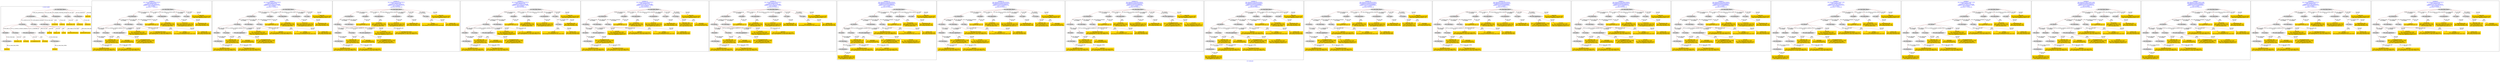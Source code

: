 digraph n0 {
fontcolor="blue"
remincross="true"
label="s21-s-met.json"
subgraph cluster_0 {
label="1-correct model"
n2[style="filled",color="white",fillcolor="lightgray",label="E12_Production1"];
n3[style="filled",color="white",fillcolor="lightgray",label="E21_Person1"];
n4[style="filled",color="white",fillcolor="lightgray",label="E55_Type1"];
n5[style="filled",color="white",fillcolor="lightgray",label="E52_Time-Span3"];
n6[style="filled",color="white",fillcolor="lightgray",label="E69_Death1"];
n7[style="filled",color="white",fillcolor="lightgray",label="E74_Group1"];
n8[style="filled",color="white",fillcolor="lightgray",label="E82_Actor_Appellation1"];
n9[style="filled",color="white",fillcolor="lightgray",label="E67_Birth1"];
n10[shape="plaintext",style="filled",fillcolor="gold",label="artistURI"];
n11[style="filled",color="white",fillcolor="lightgray",label="E22_Man-Made_Object1"];
n12[style="filled",color="white",fillcolor="lightgray",label="E35_Title1"];
n13[style="filled",color="white",fillcolor="lightgray",label="E8_Acquisition1"];
n14[style="filled",color="white",fillcolor="lightgray",label="E55_Type2"];
n15[style="filled",color="white",fillcolor="lightgray",label="E54_Dimension1"];
n16[shape="plaintext",style="filled",fillcolor="gold",label="objectURI"];
n17[shape="plaintext",style="filled",fillcolor="gold",label="artworkTitle"];
n18[style="filled",color="white",fillcolor="lightgray",label="E52_Time-Span1"];
n19[shape="plaintext",style="filled",fillcolor="gold",label="birthDate"];
n20[style="filled",color="white",fillcolor="lightgray",label="E52_Time-Span2"];
n21[shape="plaintext",style="filled",fillcolor="gold",label="deathDate"];
n22[shape="plaintext",style="filled",fillcolor="gold",label="dateOfStartOfCreation"];
n23[shape="plaintext",style="filled",fillcolor="gold",label="dateOfEndOfCreation"];
n24[shape="plaintext",style="filled",fillcolor="gold",label="dimensions"];
n25[shape="plaintext",style="filled",fillcolor="gold",label="medium_URI"];
n26[shape="plaintext",style="filled",fillcolor="gold",label="medium"];
n27[shape="plaintext",style="filled",fillcolor="gold",label="classification_URI"];
n28[shape="plaintext",style="filled",fillcolor="gold",label="classification"];
n29[shape="plaintext",style="filled",fillcolor="gold",label="nationality_URI"];
n30[shape="plaintext",style="filled",fillcolor="gold",label="nationality"];
n31[shape="plaintext",style="filled",fillcolor="gold",label="artistAppellationURI"];
n32[shape="plaintext",style="filled",fillcolor="gold",label="artistName"];
n33[shape="plaintext",style="filled",fillcolor="gold",label="creditLine"];
}
subgraph cluster_1 {
label="candidate 0\nlink coherence:0.9615384615384616\nnode coherence:0.96\nconfidence:0.6776672404140793\nmapping score:0.5816033658523122\ncost:124.99992\n-precision:0.77-recall:0.65"
n35[style="filled",color="white",fillcolor="lightgray",label="E12_Production1"];
n36[style="filled",color="white",fillcolor="lightgray",label="E21_Person1"];
n37[style="filled",color="white",fillcolor="lightgray",label="E52_Time-Span2"];
n38[style="filled",color="white",fillcolor="lightgray",label="E55_Type1"];
n39[style="filled",color="white",fillcolor="lightgray",label="E67_Birth1"];
n40[style="filled",color="white",fillcolor="lightgray",label="E74_Group1"];
n41[style="filled",color="white",fillcolor="lightgray",label="E82_Actor_Appellation1"];
n42[style="filled",color="white",fillcolor="lightgray",label="E22_Man-Made_Object1"];
n43[style="filled",color="white",fillcolor="lightgray",label="E30_Right1"];
n44[style="filled",color="white",fillcolor="lightgray",label="E40_Legal_Body1"];
n45[style="filled",color="white",fillcolor="lightgray",label="E54_Dimension1"];
n46[style="filled",color="white",fillcolor="lightgray",label="E55_Type2"];
n47[style="filled",color="white",fillcolor="lightgray",label="E52_Time-Span1"];
n48[shape="plaintext",style="filled",fillcolor="gold",label="creditLine\n[E30_Right,P3_has_note,1.0]"];
n49[shape="plaintext",style="filled",fillcolor="gold",label="artworkTitle\n[E40_Legal_Body,label,0.543]\n[E30_Right,P3_has_note,0.375]\n[E35_Title,label,0.082]"];
n50[shape="plaintext",style="filled",fillcolor="gold",label="dateOfStartOfCreation\n[E52_Time-Span,P82b_end_of_the_end,0.625]\n[E52_Time-Span,P82_at_some_time_within,0.375]"];
n51[shape="plaintext",style="filled",fillcolor="gold",label="artistURI\n[E21_Person,classLink,0.506]\n[E82_Actor_Appellation,classLink,0.422]\n[E82_Actor_Appellation,label,0.072]"];
n52[shape="plaintext",style="filled",fillcolor="gold",label="dateOfEndOfCreation\n[E52_Time-Span,P82b_end_of_the_end,0.625]\n[E52_Time-Span,P82_at_some_time_within,0.375]"];
n53[shape="plaintext",style="filled",fillcolor="gold",label="nationality_URI\n[E74_Group,classLink,0.787]\n[E74_Group,label,0.127]\n[E55_Type,classLink,0.086]"];
n54[shape="plaintext",style="filled",fillcolor="gold",label="medium\n[E55_Type,label,0.507]\n[E29_Design_or_Procedure,P3_has_note,0.493]"];
n55[shape="plaintext",style="filled",fillcolor="gold",label="medium_URI\n[E55_Type,classLink,0.519]\n[E74_Group,classLink,0.481]"];
n56[shape="plaintext",style="filled",fillcolor="gold",label="birthDate\n[E52_Time-Span,P82b_end_of_the_end,0.625]\n[E52_Time-Span,P82_at_some_time_within,0.375]"];
n57[shape="plaintext",style="filled",fillcolor="gold",label="objectURI\n[E22_Man-Made_Object,classLink,0.882]\n[E82_Actor_Appellation,label,0.118]"];
n58[shape="plaintext",style="filled",fillcolor="gold",label="dimensions\n[E54_Dimension,P3_has_note,0.837]\n[E82_Actor_Appellation,label,0.154]\n[E30_Right,P3_has_note,0.01]"];
n59[shape="plaintext",style="filled",fillcolor="gold",label="artistAppellationURI\n[E82_Actor_Appellation,classLink,0.888]\n[E21_Person,classLink,0.098]\n[E82_Actor_Appellation,label,0.014]"];
n60[shape="plaintext",style="filled",fillcolor="gold",label="nationality\n[E74_Group,label,0.615]\n[E74_Group,classLink,0.385]"];
n61[shape="plaintext",style="filled",fillcolor="gold",label="classification_URI\n[E55_Type,classLink,0.776]\n[E74_Group,classLink,0.224]"];
}
subgraph cluster_2 {
label="candidate 1\nlink coherence:0.9615384615384616\nnode coherence:0.96\nconfidence:0.6776672371281288\nmapping score:0.5816033647569953\ncost:124.99992\n-precision:0.73-recall:0.61"
n63[style="filled",color="white",fillcolor="lightgray",label="E12_Production1"];
n64[style="filled",color="white",fillcolor="lightgray",label="E21_Person1"];
n65[style="filled",color="white",fillcolor="lightgray",label="E52_Time-Span2"];
n66[style="filled",color="white",fillcolor="lightgray",label="E55_Type1"];
n67[style="filled",color="white",fillcolor="lightgray",label="E67_Birth1"];
n68[style="filled",color="white",fillcolor="lightgray",label="E74_Group1"];
n69[style="filled",color="white",fillcolor="lightgray",label="E82_Actor_Appellation1"];
n70[style="filled",color="white",fillcolor="lightgray",label="E22_Man-Made_Object1"];
n71[style="filled",color="white",fillcolor="lightgray",label="E30_Right1"];
n72[style="filled",color="white",fillcolor="lightgray",label="E40_Legal_Body1"];
n73[style="filled",color="white",fillcolor="lightgray",label="E54_Dimension1"];
n74[style="filled",color="white",fillcolor="lightgray",label="E55_Type2"];
n75[style="filled",color="white",fillcolor="lightgray",label="E52_Time-Span1"];
n76[shape="plaintext",style="filled",fillcolor="gold",label="creditLine\n[E30_Right,P3_has_note,1.0]"];
n77[shape="plaintext",style="filled",fillcolor="gold",label="artworkTitle\n[E40_Legal_Body,label,0.543]\n[E30_Right,P3_has_note,0.375]\n[E35_Title,label,0.082]"];
n78[shape="plaintext",style="filled",fillcolor="gold",label="birthDate\n[E52_Time-Span,P82b_end_of_the_end,0.625]\n[E52_Time-Span,P82_at_some_time_within,0.375]"];
n79[shape="plaintext",style="filled",fillcolor="gold",label="artistURI\n[E21_Person,classLink,0.506]\n[E82_Actor_Appellation,classLink,0.422]\n[E82_Actor_Appellation,label,0.072]"];
n80[shape="plaintext",style="filled",fillcolor="gold",label="dateOfEndOfCreation\n[E52_Time-Span,P82b_end_of_the_end,0.625]\n[E52_Time-Span,P82_at_some_time_within,0.375]"];
n81[shape="plaintext",style="filled",fillcolor="gold",label="nationality_URI\n[E74_Group,classLink,0.787]\n[E74_Group,label,0.127]\n[E55_Type,classLink,0.086]"];
n82[shape="plaintext",style="filled",fillcolor="gold",label="medium\n[E55_Type,label,0.507]\n[E29_Design_or_Procedure,P3_has_note,0.493]"];
n83[shape="plaintext",style="filled",fillcolor="gold",label="medium_URI\n[E55_Type,classLink,0.519]\n[E74_Group,classLink,0.481]"];
n84[shape="plaintext",style="filled",fillcolor="gold",label="dateOfStartOfCreation\n[E52_Time-Span,P82b_end_of_the_end,0.625]\n[E52_Time-Span,P82_at_some_time_within,0.375]"];
n85[shape="plaintext",style="filled",fillcolor="gold",label="objectURI\n[E22_Man-Made_Object,classLink,0.882]\n[E82_Actor_Appellation,label,0.118]"];
n86[shape="plaintext",style="filled",fillcolor="gold",label="dimensions\n[E54_Dimension,P3_has_note,0.837]\n[E82_Actor_Appellation,label,0.154]\n[E30_Right,P3_has_note,0.01]"];
n87[shape="plaintext",style="filled",fillcolor="gold",label="artistAppellationURI\n[E82_Actor_Appellation,classLink,0.888]\n[E21_Person,classLink,0.098]\n[E82_Actor_Appellation,label,0.014]"];
n88[shape="plaintext",style="filled",fillcolor="gold",label="nationality\n[E74_Group,label,0.615]\n[E74_Group,classLink,0.385]"];
n89[shape="plaintext",style="filled",fillcolor="gold",label="classification_URI\n[E55_Type,classLink,0.776]\n[E74_Group,classLink,0.224]"];
}
subgraph cluster_3 {
label="candidate 10\nlink coherence:0.9230769230769231\nnode coherence:0.96\nconfidence:0.6776672404140793\nmapping score:0.5816033658523122\ncost:224.009932\n-precision:0.69-recall:0.58"
n91[style="filled",color="white",fillcolor="lightgray",label="E12_Production1"];
n92[style="filled",color="white",fillcolor="lightgray",label="E21_Person1"];
n93[style="filled",color="white",fillcolor="lightgray",label="E52_Time-Span2"];
n94[style="filled",color="white",fillcolor="lightgray",label="E69_Death1"];
n95[style="filled",color="white",fillcolor="lightgray",label="E74_Group1"];
n96[style="filled",color="white",fillcolor="lightgray",label="E82_Actor_Appellation1"];
n97[style="filled",color="white",fillcolor="lightgray",label="E22_Man-Made_Object1"];
n98[style="filled",color="white",fillcolor="lightgray",label="E30_Right1"];
n99[style="filled",color="white",fillcolor="lightgray",label="E40_Legal_Body1"];
n100[style="filled",color="white",fillcolor="lightgray",label="E54_Dimension1"];
n101[style="filled",color="white",fillcolor="lightgray",label="E55_Type2"];
n102[style="filled",color="white",fillcolor="lightgray",label="E52_Time-Span3"];
n103[style="filled",color="white",fillcolor="lightgray",label="E55_Type1"];
n104[shape="plaintext",style="filled",fillcolor="gold",label="creditLine\n[E30_Right,P3_has_note,1.0]"];
n105[shape="plaintext",style="filled",fillcolor="gold",label="dateOfEndOfCreation\n[E52_Time-Span,P82b_end_of_the_end,0.625]\n[E52_Time-Span,P82_at_some_time_within,0.375]"];
n106[shape="plaintext",style="filled",fillcolor="gold",label="artworkTitle\n[E40_Legal_Body,label,0.543]\n[E30_Right,P3_has_note,0.375]\n[E35_Title,label,0.082]"];
n107[shape="plaintext",style="filled",fillcolor="gold",label="dateOfStartOfCreation\n[E52_Time-Span,P82b_end_of_the_end,0.625]\n[E52_Time-Span,P82_at_some_time_within,0.375]"];
n108[shape="plaintext",style="filled",fillcolor="gold",label="artistURI\n[E21_Person,classLink,0.506]\n[E82_Actor_Appellation,classLink,0.422]\n[E82_Actor_Appellation,label,0.072]"];
n109[shape="plaintext",style="filled",fillcolor="gold",label="birthDate\n[E52_Time-Span,P82b_end_of_the_end,0.625]\n[E52_Time-Span,P82_at_some_time_within,0.375]"];
n110[shape="plaintext",style="filled",fillcolor="gold",label="nationality_URI\n[E74_Group,classLink,0.787]\n[E74_Group,label,0.127]\n[E55_Type,classLink,0.086]"];
n111[shape="plaintext",style="filled",fillcolor="gold",label="medium\n[E55_Type,label,0.507]\n[E29_Design_or_Procedure,P3_has_note,0.493]"];
n112[shape="plaintext",style="filled",fillcolor="gold",label="medium_URI\n[E55_Type,classLink,0.519]\n[E74_Group,classLink,0.481]"];
n113[shape="plaintext",style="filled",fillcolor="gold",label="objectURI\n[E22_Man-Made_Object,classLink,0.882]\n[E82_Actor_Appellation,label,0.118]"];
n114[shape="plaintext",style="filled",fillcolor="gold",label="dimensions\n[E54_Dimension,P3_has_note,0.837]\n[E82_Actor_Appellation,label,0.154]\n[E30_Right,P3_has_note,0.01]"];
n115[shape="plaintext",style="filled",fillcolor="gold",label="artistAppellationURI\n[E82_Actor_Appellation,classLink,0.888]\n[E21_Person,classLink,0.098]\n[E82_Actor_Appellation,label,0.014]"];
n116[shape="plaintext",style="filled",fillcolor="gold",label="nationality\n[E74_Group,label,0.615]\n[E74_Group,classLink,0.385]"];
n117[shape="plaintext",style="filled",fillcolor="gold",label="classification_URI\n[E55_Type,classLink,0.776]\n[E74_Group,classLink,0.224]"];
}
subgraph cluster_4 {
label="candidate 11\nlink coherence:0.9230769230769231\nnode coherence:0.96\nconfidence:0.6776672371281288\nmapping score:0.5816033647569953\ncost:223.99993\n-precision:0.69-recall:0.58"
n119[style="filled",color="white",fillcolor="lightgray",label="E12_Production1"];
n120[style="filled",color="white",fillcolor="lightgray",label="E21_Person1"];
n121[style="filled",color="white",fillcolor="lightgray",label="E52_Time-Span2"];
n122[style="filled",color="white",fillcolor="lightgray",label="E67_Birth1"];
n123[style="filled",color="white",fillcolor="lightgray",label="E74_Group1"];
n124[style="filled",color="white",fillcolor="lightgray",label="E82_Actor_Appellation1"];
n125[style="filled",color="white",fillcolor="lightgray",label="E22_Man-Made_Object1"];
n126[style="filled",color="white",fillcolor="lightgray",label="E30_Right1"];
n127[style="filled",color="white",fillcolor="lightgray",label="E40_Legal_Body1"];
n128[style="filled",color="white",fillcolor="lightgray",label="E54_Dimension1"];
n129[style="filled",color="white",fillcolor="lightgray",label="E55_Type2"];
n130[style="filled",color="white",fillcolor="lightgray",label="E52_Time-Span1"];
n131[style="filled",color="white",fillcolor="lightgray",label="E55_Type1"];
n132[shape="plaintext",style="filled",fillcolor="gold",label="creditLine\n[E30_Right,P3_has_note,1.0]"];
n133[shape="plaintext",style="filled",fillcolor="gold",label="artworkTitle\n[E40_Legal_Body,label,0.543]\n[E30_Right,P3_has_note,0.375]\n[E35_Title,label,0.082]"];
n134[shape="plaintext",style="filled",fillcolor="gold",label="birthDate\n[E52_Time-Span,P82b_end_of_the_end,0.625]\n[E52_Time-Span,P82_at_some_time_within,0.375]"];
n135[shape="plaintext",style="filled",fillcolor="gold",label="artistURI\n[E21_Person,classLink,0.506]\n[E82_Actor_Appellation,classLink,0.422]\n[E82_Actor_Appellation,label,0.072]"];
n136[shape="plaintext",style="filled",fillcolor="gold",label="dateOfEndOfCreation\n[E52_Time-Span,P82b_end_of_the_end,0.625]\n[E52_Time-Span,P82_at_some_time_within,0.375]"];
n137[shape="plaintext",style="filled",fillcolor="gold",label="nationality_URI\n[E74_Group,classLink,0.787]\n[E74_Group,label,0.127]\n[E55_Type,classLink,0.086]"];
n138[shape="plaintext",style="filled",fillcolor="gold",label="medium\n[E55_Type,label,0.507]\n[E29_Design_or_Procedure,P3_has_note,0.493]"];
n139[shape="plaintext",style="filled",fillcolor="gold",label="medium_URI\n[E55_Type,classLink,0.519]\n[E74_Group,classLink,0.481]"];
n140[shape="plaintext",style="filled",fillcolor="gold",label="dateOfStartOfCreation\n[E52_Time-Span,P82b_end_of_the_end,0.625]\n[E52_Time-Span,P82_at_some_time_within,0.375]"];
n141[shape="plaintext",style="filled",fillcolor="gold",label="objectURI\n[E22_Man-Made_Object,classLink,0.882]\n[E82_Actor_Appellation,label,0.118]"];
n142[shape="plaintext",style="filled",fillcolor="gold",label="dimensions\n[E54_Dimension,P3_has_note,0.837]\n[E82_Actor_Appellation,label,0.154]\n[E30_Right,P3_has_note,0.01]"];
n143[shape="plaintext",style="filled",fillcolor="gold",label="artistAppellationURI\n[E82_Actor_Appellation,classLink,0.888]\n[E21_Person,classLink,0.098]\n[E82_Actor_Appellation,label,0.014]"];
n144[shape="plaintext",style="filled",fillcolor="gold",label="nationality\n[E74_Group,label,0.615]\n[E74_Group,classLink,0.385]"];
n145[shape="plaintext",style="filled",fillcolor="gold",label="classification_URI\n[E55_Type,classLink,0.776]\n[E74_Group,classLink,0.224]"];
}
subgraph cluster_5 {
label="candidate 12\nlink coherence:0.9230769230769231\nnode coherence:0.96\nconfidence:0.6776672371281288\nmapping score:0.5816033647569953\ncost:224.009922\n-precision:0.69-recall:0.58"
n147[style="filled",color="white",fillcolor="lightgray",label="E12_Production1"];
n148[style="filled",color="white",fillcolor="lightgray",label="E21_Person1"];
n149[style="filled",color="white",fillcolor="lightgray",label="E52_Time-Span2"];
n150[style="filled",color="white",fillcolor="lightgray",label="E55_Type1"];
n151[style="filled",color="white",fillcolor="lightgray",label="E67_Birth1"];
n152[style="filled",color="white",fillcolor="lightgray",label="E82_Actor_Appellation1"];
n153[style="filled",color="white",fillcolor="lightgray",label="E22_Man-Made_Object1"];
n154[style="filled",color="white",fillcolor="lightgray",label="E30_Right1"];
n155[style="filled",color="white",fillcolor="lightgray",label="E40_Legal_Body1"];
n156[style="filled",color="white",fillcolor="lightgray",label="E54_Dimension1"];
n157[style="filled",color="white",fillcolor="lightgray",label="E55_Type2"];
n158[style="filled",color="white",fillcolor="lightgray",label="E52_Time-Span1"];
n159[style="filled",color="white",fillcolor="lightgray",label="E74_Group1"];
n160[shape="plaintext",style="filled",fillcolor="gold",label="creditLine\n[E30_Right,P3_has_note,1.0]"];
n161[shape="plaintext",style="filled",fillcolor="gold",label="artworkTitle\n[E40_Legal_Body,label,0.543]\n[E30_Right,P3_has_note,0.375]\n[E35_Title,label,0.082]"];
n162[shape="plaintext",style="filled",fillcolor="gold",label="birthDate\n[E52_Time-Span,P82b_end_of_the_end,0.625]\n[E52_Time-Span,P82_at_some_time_within,0.375]"];
n163[shape="plaintext",style="filled",fillcolor="gold",label="artistURI\n[E21_Person,classLink,0.506]\n[E82_Actor_Appellation,classLink,0.422]\n[E82_Actor_Appellation,label,0.072]"];
n164[shape="plaintext",style="filled",fillcolor="gold",label="dateOfEndOfCreation\n[E52_Time-Span,P82b_end_of_the_end,0.625]\n[E52_Time-Span,P82_at_some_time_within,0.375]"];
n165[shape="plaintext",style="filled",fillcolor="gold",label="nationality_URI\n[E74_Group,classLink,0.787]\n[E74_Group,label,0.127]\n[E55_Type,classLink,0.086]"];
n166[shape="plaintext",style="filled",fillcolor="gold",label="medium\n[E55_Type,label,0.507]\n[E29_Design_or_Procedure,P3_has_note,0.493]"];
n167[shape="plaintext",style="filled",fillcolor="gold",label="medium_URI\n[E55_Type,classLink,0.519]\n[E74_Group,classLink,0.481]"];
n168[shape="plaintext",style="filled",fillcolor="gold",label="dateOfStartOfCreation\n[E52_Time-Span,P82b_end_of_the_end,0.625]\n[E52_Time-Span,P82_at_some_time_within,0.375]"];
n169[shape="plaintext",style="filled",fillcolor="gold",label="objectURI\n[E22_Man-Made_Object,classLink,0.882]\n[E82_Actor_Appellation,label,0.118]"];
n170[shape="plaintext",style="filled",fillcolor="gold",label="dimensions\n[E54_Dimension,P3_has_note,0.837]\n[E82_Actor_Appellation,label,0.154]\n[E30_Right,P3_has_note,0.01]"];
n171[shape="plaintext",style="filled",fillcolor="gold",label="artistAppellationURI\n[E82_Actor_Appellation,classLink,0.888]\n[E21_Person,classLink,0.098]\n[E82_Actor_Appellation,label,0.014]"];
n172[shape="plaintext",style="filled",fillcolor="gold",label="nationality\n[E74_Group,label,0.615]\n[E74_Group,classLink,0.385]"];
n173[shape="plaintext",style="filled",fillcolor="gold",label="classification_URI\n[E55_Type,classLink,0.776]\n[E74_Group,classLink,0.224]"];
}
subgraph cluster_6 {
label="candidate 13\nlink coherence:0.9230769230769231\nnode coherence:0.96\nconfidence:0.6776672371281288\nmapping score:0.5816033647569953\ncost:224.009932\n-precision:0.65-recall:0.55"
n175[style="filled",color="white",fillcolor="lightgray",label="E12_Production1"];
n176[style="filled",color="white",fillcolor="lightgray",label="E21_Person1"];
n177[style="filled",color="white",fillcolor="lightgray",label="E52_Time-Span2"];
n178[style="filled",color="white",fillcolor="lightgray",label="E69_Death1"];
n179[style="filled",color="white",fillcolor="lightgray",label="E74_Group1"];
n180[style="filled",color="white",fillcolor="lightgray",label="E82_Actor_Appellation1"];
n181[style="filled",color="white",fillcolor="lightgray",label="E22_Man-Made_Object1"];
n182[style="filled",color="white",fillcolor="lightgray",label="E30_Right1"];
n183[style="filled",color="white",fillcolor="lightgray",label="E40_Legal_Body1"];
n184[style="filled",color="white",fillcolor="lightgray",label="E54_Dimension1"];
n185[style="filled",color="white",fillcolor="lightgray",label="E55_Type2"];
n186[style="filled",color="white",fillcolor="lightgray",label="E52_Time-Span3"];
n187[style="filled",color="white",fillcolor="lightgray",label="E55_Type1"];
n188[shape="plaintext",style="filled",fillcolor="gold",label="creditLine\n[E30_Right,P3_has_note,1.0]"];
n189[shape="plaintext",style="filled",fillcolor="gold",label="dateOfEndOfCreation\n[E52_Time-Span,P82b_end_of_the_end,0.625]\n[E52_Time-Span,P82_at_some_time_within,0.375]"];
n190[shape="plaintext",style="filled",fillcolor="gold",label="artworkTitle\n[E40_Legal_Body,label,0.543]\n[E30_Right,P3_has_note,0.375]\n[E35_Title,label,0.082]"];
n191[shape="plaintext",style="filled",fillcolor="gold",label="birthDate\n[E52_Time-Span,P82b_end_of_the_end,0.625]\n[E52_Time-Span,P82_at_some_time_within,0.375]"];
n192[shape="plaintext",style="filled",fillcolor="gold",label="artistURI\n[E21_Person,classLink,0.506]\n[E82_Actor_Appellation,classLink,0.422]\n[E82_Actor_Appellation,label,0.072]"];
n193[shape="plaintext",style="filled",fillcolor="gold",label="dateOfStartOfCreation\n[E52_Time-Span,P82b_end_of_the_end,0.625]\n[E52_Time-Span,P82_at_some_time_within,0.375]"];
n194[shape="plaintext",style="filled",fillcolor="gold",label="nationality_URI\n[E74_Group,classLink,0.787]\n[E74_Group,label,0.127]\n[E55_Type,classLink,0.086]"];
n195[shape="plaintext",style="filled",fillcolor="gold",label="medium\n[E55_Type,label,0.507]\n[E29_Design_or_Procedure,P3_has_note,0.493]"];
n196[shape="plaintext",style="filled",fillcolor="gold",label="medium_URI\n[E55_Type,classLink,0.519]\n[E74_Group,classLink,0.481]"];
n197[shape="plaintext",style="filled",fillcolor="gold",label="objectURI\n[E22_Man-Made_Object,classLink,0.882]\n[E82_Actor_Appellation,label,0.118]"];
n198[shape="plaintext",style="filled",fillcolor="gold",label="dimensions\n[E54_Dimension,P3_has_note,0.837]\n[E82_Actor_Appellation,label,0.154]\n[E30_Right,P3_has_note,0.01]"];
n199[shape="plaintext",style="filled",fillcolor="gold",label="artistAppellationURI\n[E82_Actor_Appellation,classLink,0.888]\n[E21_Person,classLink,0.098]\n[E82_Actor_Appellation,label,0.014]"];
n200[shape="plaintext",style="filled",fillcolor="gold",label="nationality\n[E74_Group,label,0.615]\n[E74_Group,classLink,0.385]"];
n201[shape="plaintext",style="filled",fillcolor="gold",label="classification_URI\n[E55_Type,classLink,0.776]\n[E74_Group,classLink,0.224]"];
}
subgraph cluster_7 {
label="candidate 14\nlink coherence:0.9230769230769231\nnode coherence:0.9583333333333334\nconfidence:0.6091950236450161\nmapping score:0.570128499945164\ncost:223.99993\n-precision:0.65-recall:0.55"
n203[style="filled",color="white",fillcolor="lightgray",label="E12_Production1"];
n204[style="filled",color="white",fillcolor="lightgray",label="E21_Person1"];
n205[style="filled",color="white",fillcolor="lightgray",label="E52_Time-Span2"];
n206[style="filled",color="white",fillcolor="lightgray",label="E55_Type1"];
n207[style="filled",color="white",fillcolor="lightgray",label="E67_Birth1"];
n208[style="filled",color="white",fillcolor="lightgray",label="E74_Group1"];
n209[style="filled",color="white",fillcolor="lightgray",label="E82_Actor_Appellation1"];
n210[style="filled",color="white",fillcolor="lightgray",label="E22_Man-Made_Object1"];
n211[style="filled",color="white",fillcolor="lightgray",label="E30_Right1"];
n212[style="filled",color="white",fillcolor="lightgray",label="E40_Legal_Body1"];
n213[style="filled",color="white",fillcolor="lightgray",label="E55_Type2"];
n214[style="filled",color="white",fillcolor="lightgray",label="E52_Time-Span1"];
n215[style="filled",color="white",fillcolor="lightgray",label="E54_Dimension1"];
n216[shape="plaintext",style="filled",fillcolor="gold",label="creditLine\n[E30_Right,P3_has_note,1.0]"];
n217[shape="plaintext",style="filled",fillcolor="gold",label="artworkTitle\n[E40_Legal_Body,label,0.543]\n[E30_Right,P3_has_note,0.375]\n[E35_Title,label,0.082]"];
n218[shape="plaintext",style="filled",fillcolor="gold",label="dateOfStartOfCreation\n[E52_Time-Span,P82b_end_of_the_end,0.625]\n[E52_Time-Span,P82_at_some_time_within,0.375]"];
n219[shape="plaintext",style="filled",fillcolor="gold",label="dateOfEndOfCreation\n[E52_Time-Span,P82b_end_of_the_end,0.625]\n[E52_Time-Span,P82_at_some_time_within,0.375]"];
n220[shape="plaintext",style="filled",fillcolor="gold",label="nationality_URI\n[E74_Group,classLink,0.787]\n[E74_Group,label,0.127]\n[E55_Type,classLink,0.086]"];
n221[shape="plaintext",style="filled",fillcolor="gold",label="medium\n[E55_Type,label,0.507]\n[E29_Design_or_Procedure,P3_has_note,0.493]"];
n222[shape="plaintext",style="filled",fillcolor="gold",label="artistAppellationURI\n[E82_Actor_Appellation,classLink,0.888]\n[E21_Person,classLink,0.098]\n[E82_Actor_Appellation,label,0.014]"];
n223[shape="plaintext",style="filled",fillcolor="gold",label="medium_URI\n[E55_Type,classLink,0.519]\n[E74_Group,classLink,0.481]"];
n224[shape="plaintext",style="filled",fillcolor="gold",label="birthDate\n[E52_Time-Span,P82b_end_of_the_end,0.625]\n[E52_Time-Span,P82_at_some_time_within,0.375]"];
n225[shape="plaintext",style="filled",fillcolor="gold",label="objectURI\n[E22_Man-Made_Object,classLink,0.882]\n[E82_Actor_Appellation,label,0.118]"];
n226[shape="plaintext",style="filled",fillcolor="gold",label="dimensions\n[E54_Dimension,P3_has_note,0.837]\n[E82_Actor_Appellation,label,0.154]\n[E30_Right,P3_has_note,0.01]"];
n227[shape="plaintext",style="filled",fillcolor="gold",label="artistURI\n[E21_Person,classLink,0.506]\n[E82_Actor_Appellation,classLink,0.422]\n[E82_Actor_Appellation,label,0.072]"];
n228[shape="plaintext",style="filled",fillcolor="gold",label="nationality\n[E74_Group,label,0.615]\n[E74_Group,classLink,0.385]"];
n229[shape="plaintext",style="filled",fillcolor="gold",label="classification_URI\n[E55_Type,classLink,0.776]\n[E74_Group,classLink,0.224]"];
}
subgraph cluster_8 {
label="candidate 15\nlink coherence:0.9230769230769231\nnode coherence:0.9583333333333334\nconfidence:0.6091950236450161\nmapping score:0.570128499945164\ncost:224.009922\n-precision:0.62-recall:0.52"
n231[style="filled",color="white",fillcolor="lightgray",label="E12_Production1"];
n232[style="filled",color="white",fillcolor="lightgray",label="E21_Person1"];
n233[style="filled",color="white",fillcolor="lightgray",label="E52_Time-Span2"];
n234[style="filled",color="white",fillcolor="lightgray",label="E55_Type1"];
n235[style="filled",color="white",fillcolor="lightgray",label="E69_Death1"];
n236[style="filled",color="white",fillcolor="lightgray",label="E82_Actor_Appellation1"];
n237[style="filled",color="white",fillcolor="lightgray",label="E22_Man-Made_Object1"];
n238[style="filled",color="white",fillcolor="lightgray",label="E30_Right1"];
n239[style="filled",color="white",fillcolor="lightgray",label="E40_Legal_Body1"];
n240[style="filled",color="white",fillcolor="lightgray",label="E54_Dimension1"];
n241[style="filled",color="white",fillcolor="lightgray",label="E55_Type2"];
n242[style="filled",color="white",fillcolor="lightgray",label="E52_Time-Span3"];
n243[style="filled",color="white",fillcolor="lightgray",label="E74_Group1"];
n244[shape="plaintext",style="filled",fillcolor="gold",label="creditLine\n[E30_Right,P3_has_note,1.0]"];
n245[shape="plaintext",style="filled",fillcolor="gold",label="dateOfEndOfCreation\n[E52_Time-Span,P82b_end_of_the_end,0.625]\n[E52_Time-Span,P82_at_some_time_within,0.375]"];
n246[shape="plaintext",style="filled",fillcolor="gold",label="artworkTitle\n[E40_Legal_Body,label,0.543]\n[E30_Right,P3_has_note,0.375]\n[E35_Title,label,0.082]"];
n247[shape="plaintext",style="filled",fillcolor="gold",label="dateOfStartOfCreation\n[E52_Time-Span,P82b_end_of_the_end,0.625]\n[E52_Time-Span,P82_at_some_time_within,0.375]"];
n248[shape="plaintext",style="filled",fillcolor="gold",label="birthDate\n[E52_Time-Span,P82b_end_of_the_end,0.625]\n[E52_Time-Span,P82_at_some_time_within,0.375]"];
n249[shape="plaintext",style="filled",fillcolor="gold",label="nationality_URI\n[E74_Group,classLink,0.787]\n[E74_Group,label,0.127]\n[E55_Type,classLink,0.086]"];
n250[shape="plaintext",style="filled",fillcolor="gold",label="medium\n[E55_Type,label,0.507]\n[E29_Design_or_Procedure,P3_has_note,0.493]"];
n251[shape="plaintext",style="filled",fillcolor="gold",label="artistAppellationURI\n[E82_Actor_Appellation,classLink,0.888]\n[E21_Person,classLink,0.098]\n[E82_Actor_Appellation,label,0.014]"];
n252[shape="plaintext",style="filled",fillcolor="gold",label="medium_URI\n[E55_Type,classLink,0.519]\n[E74_Group,classLink,0.481]"];
n253[shape="plaintext",style="filled",fillcolor="gold",label="objectURI\n[E22_Man-Made_Object,classLink,0.882]\n[E82_Actor_Appellation,label,0.118]"];
n254[shape="plaintext",style="filled",fillcolor="gold",label="dimensions\n[E54_Dimension,P3_has_note,0.837]\n[E82_Actor_Appellation,label,0.154]\n[E30_Right,P3_has_note,0.01]"];
n255[shape="plaintext",style="filled",fillcolor="gold",label="artistURI\n[E21_Person,classLink,0.506]\n[E82_Actor_Appellation,classLink,0.422]\n[E82_Actor_Appellation,label,0.072]"];
n256[shape="plaintext",style="filled",fillcolor="gold",label="nationality\n[E74_Group,label,0.615]\n[E74_Group,classLink,0.385]"];
n257[shape="plaintext",style="filled",fillcolor="gold",label="classification_URI\n[E55_Type,classLink,0.776]\n[E74_Group,classLink,0.224]"];
}
subgraph cluster_9 {
label="candidate 16\nlink coherence:0.9230769230769231\nnode coherence:0.9583333333333334\nconfidence:0.6091950236450161\nmapping score:0.570128499945164\ncost:224.009932\n-precision:0.65-recall:0.55"
n259[style="filled",color="white",fillcolor="lightgray",label="E12_Production1"];
n260[style="filled",color="white",fillcolor="lightgray",label="E21_Person1"];
n261[style="filled",color="white",fillcolor="lightgray",label="E52_Time-Span2"];
n262[style="filled",color="white",fillcolor="lightgray",label="E55_Type1"];
n263[style="filled",color="white",fillcolor="lightgray",label="E67_Birth1"];
n264[style="filled",color="white",fillcolor="lightgray",label="E74_Group1"];
n265[style="filled",color="white",fillcolor="lightgray",label="E22_Man-Made_Object1"];
n266[style="filled",color="white",fillcolor="lightgray",label="E30_Right1"];
n267[style="filled",color="white",fillcolor="lightgray",label="E40_Legal_Body1"];
n268[style="filled",color="white",fillcolor="lightgray",label="E54_Dimension1"];
n269[style="filled",color="white",fillcolor="lightgray",label="E55_Type2"];
n270[style="filled",color="white",fillcolor="lightgray",label="E52_Time-Span1"];
n271[style="filled",color="white",fillcolor="lightgray",label="E82_Actor_Appellation1"];
n272[shape="plaintext",style="filled",fillcolor="gold",label="creditLine\n[E30_Right,P3_has_note,1.0]"];
n273[shape="plaintext",style="filled",fillcolor="gold",label="artworkTitle\n[E40_Legal_Body,label,0.543]\n[E30_Right,P3_has_note,0.375]\n[E35_Title,label,0.082]"];
n274[shape="plaintext",style="filled",fillcolor="gold",label="dateOfStartOfCreation\n[E52_Time-Span,P82b_end_of_the_end,0.625]\n[E52_Time-Span,P82_at_some_time_within,0.375]"];
n275[shape="plaintext",style="filled",fillcolor="gold",label="dateOfEndOfCreation\n[E52_Time-Span,P82b_end_of_the_end,0.625]\n[E52_Time-Span,P82_at_some_time_within,0.375]"];
n276[shape="plaintext",style="filled",fillcolor="gold",label="nationality_URI\n[E74_Group,classLink,0.787]\n[E74_Group,label,0.127]\n[E55_Type,classLink,0.086]"];
n277[shape="plaintext",style="filled",fillcolor="gold",label="medium\n[E55_Type,label,0.507]\n[E29_Design_or_Procedure,P3_has_note,0.493]"];
n278[shape="plaintext",style="filled",fillcolor="gold",label="artistAppellationURI\n[E82_Actor_Appellation,classLink,0.888]\n[E21_Person,classLink,0.098]\n[E82_Actor_Appellation,label,0.014]"];
n279[shape="plaintext",style="filled",fillcolor="gold",label="medium_URI\n[E55_Type,classLink,0.519]\n[E74_Group,classLink,0.481]"];
n280[shape="plaintext",style="filled",fillcolor="gold",label="birthDate\n[E52_Time-Span,P82b_end_of_the_end,0.625]\n[E52_Time-Span,P82_at_some_time_within,0.375]"];
n281[shape="plaintext",style="filled",fillcolor="gold",label="objectURI\n[E22_Man-Made_Object,classLink,0.882]\n[E82_Actor_Appellation,label,0.118]"];
n282[shape="plaintext",style="filled",fillcolor="gold",label="dimensions\n[E54_Dimension,P3_has_note,0.837]\n[E82_Actor_Appellation,label,0.154]\n[E30_Right,P3_has_note,0.01]"];
n283[shape="plaintext",style="filled",fillcolor="gold",label="artistURI\n[E21_Person,classLink,0.506]\n[E82_Actor_Appellation,classLink,0.422]\n[E82_Actor_Appellation,label,0.072]"];
n284[shape="plaintext",style="filled",fillcolor="gold",label="nationality\n[E74_Group,label,0.615]\n[E74_Group,classLink,0.385]"];
n285[shape="plaintext",style="filled",fillcolor="gold",label="classification_URI\n[E55_Type,classLink,0.776]\n[E74_Group,classLink,0.224]"];
}
subgraph cluster_10 {
label="candidate 17\nlink coherence:0.9230769230769231\nnode coherence:0.9583333333333334\nconfidence:0.6091950203590654\nmapping score:0.5701284988498472\ncost:223.99993\n-precision:0.62-recall:0.52"
n287[style="filled",color="white",fillcolor="lightgray",label="E12_Production1"];
n288[style="filled",color="white",fillcolor="lightgray",label="E21_Person1"];
n289[style="filled",color="white",fillcolor="lightgray",label="E52_Time-Span2"];
n290[style="filled",color="white",fillcolor="lightgray",label="E55_Type1"];
n291[style="filled",color="white",fillcolor="lightgray",label="E67_Birth1"];
n292[style="filled",color="white",fillcolor="lightgray",label="E74_Group1"];
n293[style="filled",color="white",fillcolor="lightgray",label="E82_Actor_Appellation1"];
n294[style="filled",color="white",fillcolor="lightgray",label="E22_Man-Made_Object1"];
n295[style="filled",color="white",fillcolor="lightgray",label="E30_Right1"];
n296[style="filled",color="white",fillcolor="lightgray",label="E40_Legal_Body1"];
n297[style="filled",color="white",fillcolor="lightgray",label="E55_Type2"];
n298[style="filled",color="white",fillcolor="lightgray",label="E52_Time-Span1"];
n299[style="filled",color="white",fillcolor="lightgray",label="E54_Dimension1"];
n300[shape="plaintext",style="filled",fillcolor="gold",label="creditLine\n[E30_Right,P3_has_note,1.0]"];
n301[shape="plaintext",style="filled",fillcolor="gold",label="artworkTitle\n[E40_Legal_Body,label,0.543]\n[E30_Right,P3_has_note,0.375]\n[E35_Title,label,0.082]"];
n302[shape="plaintext",style="filled",fillcolor="gold",label="birthDate\n[E52_Time-Span,P82b_end_of_the_end,0.625]\n[E52_Time-Span,P82_at_some_time_within,0.375]"];
n303[shape="plaintext",style="filled",fillcolor="gold",label="dateOfEndOfCreation\n[E52_Time-Span,P82b_end_of_the_end,0.625]\n[E52_Time-Span,P82_at_some_time_within,0.375]"];
n304[shape="plaintext",style="filled",fillcolor="gold",label="nationality_URI\n[E74_Group,classLink,0.787]\n[E74_Group,label,0.127]\n[E55_Type,classLink,0.086]"];
n305[shape="plaintext",style="filled",fillcolor="gold",label="medium\n[E55_Type,label,0.507]\n[E29_Design_or_Procedure,P3_has_note,0.493]"];
n306[shape="plaintext",style="filled",fillcolor="gold",label="artistAppellationURI\n[E82_Actor_Appellation,classLink,0.888]\n[E21_Person,classLink,0.098]\n[E82_Actor_Appellation,label,0.014]"];
n307[shape="plaintext",style="filled",fillcolor="gold",label="medium_URI\n[E55_Type,classLink,0.519]\n[E74_Group,classLink,0.481]"];
n308[shape="plaintext",style="filled",fillcolor="gold",label="dateOfStartOfCreation\n[E52_Time-Span,P82b_end_of_the_end,0.625]\n[E52_Time-Span,P82_at_some_time_within,0.375]"];
n309[shape="plaintext",style="filled",fillcolor="gold",label="objectURI\n[E22_Man-Made_Object,classLink,0.882]\n[E82_Actor_Appellation,label,0.118]"];
n310[shape="plaintext",style="filled",fillcolor="gold",label="dimensions\n[E54_Dimension,P3_has_note,0.837]\n[E82_Actor_Appellation,label,0.154]\n[E30_Right,P3_has_note,0.01]"];
n311[shape="plaintext",style="filled",fillcolor="gold",label="artistURI\n[E21_Person,classLink,0.506]\n[E82_Actor_Appellation,classLink,0.422]\n[E82_Actor_Appellation,label,0.072]"];
n312[shape="plaintext",style="filled",fillcolor="gold",label="nationality\n[E74_Group,label,0.615]\n[E74_Group,classLink,0.385]"];
n313[shape="plaintext",style="filled",fillcolor="gold",label="classification_URI\n[E55_Type,classLink,0.776]\n[E74_Group,classLink,0.224]"];
}
subgraph cluster_11 {
label="candidate 18\nlink coherence:0.9230769230769231\nnode coherence:0.9583333333333334\nconfidence:0.6091950203590654\nmapping score:0.5701284988498472\ncost:224.009922\n-precision:0.58-recall:0.48"
n315[style="filled",color="white",fillcolor="lightgray",label="E12_Production1"];
n316[style="filled",color="white",fillcolor="lightgray",label="E21_Person1"];
n317[style="filled",color="white",fillcolor="lightgray",label="E52_Time-Span2"];
n318[style="filled",color="white",fillcolor="lightgray",label="E55_Type1"];
n319[style="filled",color="white",fillcolor="lightgray",label="E69_Death1"];
n320[style="filled",color="white",fillcolor="lightgray",label="E82_Actor_Appellation1"];
n321[style="filled",color="white",fillcolor="lightgray",label="E22_Man-Made_Object1"];
n322[style="filled",color="white",fillcolor="lightgray",label="E30_Right1"];
n323[style="filled",color="white",fillcolor="lightgray",label="E40_Legal_Body1"];
n324[style="filled",color="white",fillcolor="lightgray",label="E54_Dimension1"];
n325[style="filled",color="white",fillcolor="lightgray",label="E55_Type2"];
n326[style="filled",color="white",fillcolor="lightgray",label="E52_Time-Span3"];
n327[style="filled",color="white",fillcolor="lightgray",label="E74_Group1"];
n328[shape="plaintext",style="filled",fillcolor="gold",label="creditLine\n[E30_Right,P3_has_note,1.0]"];
n329[shape="plaintext",style="filled",fillcolor="gold",label="dateOfEndOfCreation\n[E52_Time-Span,P82b_end_of_the_end,0.625]\n[E52_Time-Span,P82_at_some_time_within,0.375]"];
n330[shape="plaintext",style="filled",fillcolor="gold",label="artworkTitle\n[E40_Legal_Body,label,0.543]\n[E30_Right,P3_has_note,0.375]\n[E35_Title,label,0.082]"];
n331[shape="plaintext",style="filled",fillcolor="gold",label="birthDate\n[E52_Time-Span,P82b_end_of_the_end,0.625]\n[E52_Time-Span,P82_at_some_time_within,0.375]"];
n332[shape="plaintext",style="filled",fillcolor="gold",label="dateOfStartOfCreation\n[E52_Time-Span,P82b_end_of_the_end,0.625]\n[E52_Time-Span,P82_at_some_time_within,0.375]"];
n333[shape="plaintext",style="filled",fillcolor="gold",label="nationality_URI\n[E74_Group,classLink,0.787]\n[E74_Group,label,0.127]\n[E55_Type,classLink,0.086]"];
n334[shape="plaintext",style="filled",fillcolor="gold",label="medium\n[E55_Type,label,0.507]\n[E29_Design_or_Procedure,P3_has_note,0.493]"];
n335[shape="plaintext",style="filled",fillcolor="gold",label="artistAppellationURI\n[E82_Actor_Appellation,classLink,0.888]\n[E21_Person,classLink,0.098]\n[E82_Actor_Appellation,label,0.014]"];
n336[shape="plaintext",style="filled",fillcolor="gold",label="medium_URI\n[E55_Type,classLink,0.519]\n[E74_Group,classLink,0.481]"];
n337[shape="plaintext",style="filled",fillcolor="gold",label="objectURI\n[E22_Man-Made_Object,classLink,0.882]\n[E82_Actor_Appellation,label,0.118]"];
n338[shape="plaintext",style="filled",fillcolor="gold",label="dimensions\n[E54_Dimension,P3_has_note,0.837]\n[E82_Actor_Appellation,label,0.154]\n[E30_Right,P3_has_note,0.01]"];
n339[shape="plaintext",style="filled",fillcolor="gold",label="artistURI\n[E21_Person,classLink,0.506]\n[E82_Actor_Appellation,classLink,0.422]\n[E82_Actor_Appellation,label,0.072]"];
n340[shape="plaintext",style="filled",fillcolor="gold",label="nationality\n[E74_Group,label,0.615]\n[E74_Group,classLink,0.385]"];
n341[shape="plaintext",style="filled",fillcolor="gold",label="classification_URI\n[E55_Type,classLink,0.776]\n[E74_Group,classLink,0.224]"];
}
subgraph cluster_12 {
label="candidate 19\nlink coherence:0.9230769230769231\nnode coherence:0.9583333333333334\nconfidence:0.6091950203590654\nmapping score:0.5701284988498472\ncost:224.009932\n-precision:0.62-recall:0.52"
n343[style="filled",color="white",fillcolor="lightgray",label="E12_Production1"];
n344[style="filled",color="white",fillcolor="lightgray",label="E21_Person1"];
n345[style="filled",color="white",fillcolor="lightgray",label="E52_Time-Span2"];
n346[style="filled",color="white",fillcolor="lightgray",label="E55_Type1"];
n347[style="filled",color="white",fillcolor="lightgray",label="E67_Birth1"];
n348[style="filled",color="white",fillcolor="lightgray",label="E74_Group1"];
n349[style="filled",color="white",fillcolor="lightgray",label="E22_Man-Made_Object1"];
n350[style="filled",color="white",fillcolor="lightgray",label="E30_Right1"];
n351[style="filled",color="white",fillcolor="lightgray",label="E40_Legal_Body1"];
n352[style="filled",color="white",fillcolor="lightgray",label="E54_Dimension1"];
n353[style="filled",color="white",fillcolor="lightgray",label="E55_Type2"];
n354[style="filled",color="white",fillcolor="lightgray",label="E52_Time-Span1"];
n355[style="filled",color="white",fillcolor="lightgray",label="E82_Actor_Appellation1"];
n356[shape="plaintext",style="filled",fillcolor="gold",label="creditLine\n[E30_Right,P3_has_note,1.0]"];
n357[shape="plaintext",style="filled",fillcolor="gold",label="artworkTitle\n[E40_Legal_Body,label,0.543]\n[E30_Right,P3_has_note,0.375]\n[E35_Title,label,0.082]"];
n358[shape="plaintext",style="filled",fillcolor="gold",label="birthDate\n[E52_Time-Span,P82b_end_of_the_end,0.625]\n[E52_Time-Span,P82_at_some_time_within,0.375]"];
n359[shape="plaintext",style="filled",fillcolor="gold",label="dateOfEndOfCreation\n[E52_Time-Span,P82b_end_of_the_end,0.625]\n[E52_Time-Span,P82_at_some_time_within,0.375]"];
n360[shape="plaintext",style="filled",fillcolor="gold",label="nationality_URI\n[E74_Group,classLink,0.787]\n[E74_Group,label,0.127]\n[E55_Type,classLink,0.086]"];
n361[shape="plaintext",style="filled",fillcolor="gold",label="medium\n[E55_Type,label,0.507]\n[E29_Design_or_Procedure,P3_has_note,0.493]"];
n362[shape="plaintext",style="filled",fillcolor="gold",label="artistAppellationURI\n[E82_Actor_Appellation,classLink,0.888]\n[E21_Person,classLink,0.098]\n[E82_Actor_Appellation,label,0.014]"];
n363[shape="plaintext",style="filled",fillcolor="gold",label="medium_URI\n[E55_Type,classLink,0.519]\n[E74_Group,classLink,0.481]"];
n364[shape="plaintext",style="filled",fillcolor="gold",label="dateOfStartOfCreation\n[E52_Time-Span,P82b_end_of_the_end,0.625]\n[E52_Time-Span,P82_at_some_time_within,0.375]"];
n365[shape="plaintext",style="filled",fillcolor="gold",label="objectURI\n[E22_Man-Made_Object,classLink,0.882]\n[E82_Actor_Appellation,label,0.118]"];
n366[shape="plaintext",style="filled",fillcolor="gold",label="dimensions\n[E54_Dimension,P3_has_note,0.837]\n[E82_Actor_Appellation,label,0.154]\n[E30_Right,P3_has_note,0.01]"];
n367[shape="plaintext",style="filled",fillcolor="gold",label="artistURI\n[E21_Person,classLink,0.506]\n[E82_Actor_Appellation,classLink,0.422]\n[E82_Actor_Appellation,label,0.072]"];
n368[shape="plaintext",style="filled",fillcolor="gold",label="nationality\n[E74_Group,label,0.615]\n[E74_Group,classLink,0.385]"];
n369[shape="plaintext",style="filled",fillcolor="gold",label="classification_URI\n[E55_Type,classLink,0.776]\n[E74_Group,classLink,0.224]"];
}
subgraph cluster_13 {
label="candidate 2\nlink coherence:0.9615384615384616\nnode coherence:0.9583333333333334\nconfidence:0.6091950236450161\nmapping score:0.570128499945164\ncost:124.99992\n-precision:0.69-recall:0.58"
n371[style="filled",color="white",fillcolor="lightgray",label="E12_Production1"];
n372[style="filled",color="white",fillcolor="lightgray",label="E21_Person1"];
n373[style="filled",color="white",fillcolor="lightgray",label="E52_Time-Span2"];
n374[style="filled",color="white",fillcolor="lightgray",label="E55_Type1"];
n375[style="filled",color="white",fillcolor="lightgray",label="E67_Birth1"];
n376[style="filled",color="white",fillcolor="lightgray",label="E74_Group1"];
n377[style="filled",color="white",fillcolor="lightgray",label="E82_Actor_Appellation1"];
n378[style="filled",color="white",fillcolor="lightgray",label="E22_Man-Made_Object1"];
n379[style="filled",color="white",fillcolor="lightgray",label="E30_Right1"];
n380[style="filled",color="white",fillcolor="lightgray",label="E40_Legal_Body1"];
n381[style="filled",color="white",fillcolor="lightgray",label="E54_Dimension1"];
n382[style="filled",color="white",fillcolor="lightgray",label="E55_Type2"];
n383[style="filled",color="white",fillcolor="lightgray",label="E52_Time-Span1"];
n384[shape="plaintext",style="filled",fillcolor="gold",label="creditLine\n[E30_Right,P3_has_note,1.0]"];
n385[shape="plaintext",style="filled",fillcolor="gold",label="artworkTitle\n[E40_Legal_Body,label,0.543]\n[E30_Right,P3_has_note,0.375]\n[E35_Title,label,0.082]"];
n386[shape="plaintext",style="filled",fillcolor="gold",label="dateOfStartOfCreation\n[E52_Time-Span,P82b_end_of_the_end,0.625]\n[E52_Time-Span,P82_at_some_time_within,0.375]"];
n387[shape="plaintext",style="filled",fillcolor="gold",label="dateOfEndOfCreation\n[E52_Time-Span,P82b_end_of_the_end,0.625]\n[E52_Time-Span,P82_at_some_time_within,0.375]"];
n388[shape="plaintext",style="filled",fillcolor="gold",label="nationality_URI\n[E74_Group,classLink,0.787]\n[E74_Group,label,0.127]\n[E55_Type,classLink,0.086]"];
n389[shape="plaintext",style="filled",fillcolor="gold",label="medium\n[E55_Type,label,0.507]\n[E29_Design_or_Procedure,P3_has_note,0.493]"];
n390[shape="plaintext",style="filled",fillcolor="gold",label="artistAppellationURI\n[E82_Actor_Appellation,classLink,0.888]\n[E21_Person,classLink,0.098]\n[E82_Actor_Appellation,label,0.014]"];
n391[shape="plaintext",style="filled",fillcolor="gold",label="medium_URI\n[E55_Type,classLink,0.519]\n[E74_Group,classLink,0.481]"];
n392[shape="plaintext",style="filled",fillcolor="gold",label="birthDate\n[E52_Time-Span,P82b_end_of_the_end,0.625]\n[E52_Time-Span,P82_at_some_time_within,0.375]"];
n393[shape="plaintext",style="filled",fillcolor="gold",label="objectURI\n[E22_Man-Made_Object,classLink,0.882]\n[E82_Actor_Appellation,label,0.118]"];
n394[shape="plaintext",style="filled",fillcolor="gold",label="dimensions\n[E54_Dimension,P3_has_note,0.837]\n[E82_Actor_Appellation,label,0.154]\n[E30_Right,P3_has_note,0.01]"];
n395[shape="plaintext",style="filled",fillcolor="gold",label="artistURI\n[E21_Person,classLink,0.506]\n[E82_Actor_Appellation,classLink,0.422]\n[E82_Actor_Appellation,label,0.072]"];
n396[shape="plaintext",style="filled",fillcolor="gold",label="nationality\n[E74_Group,label,0.615]\n[E74_Group,classLink,0.385]"];
n397[shape="plaintext",style="filled",fillcolor="gold",label="classification_URI\n[E55_Type,classLink,0.776]\n[E74_Group,classLink,0.224]"];
}
subgraph cluster_14 {
label="candidate 3\nlink coherence:0.9615384615384616\nnode coherence:0.9583333333333334\nconfidence:0.6091950203590654\nmapping score:0.5701284988498472\ncost:124.99992\n-precision:0.65-recall:0.55"
n399[style="filled",color="white",fillcolor="lightgray",label="E12_Production1"];
n400[style="filled",color="white",fillcolor="lightgray",label="E21_Person1"];
n401[style="filled",color="white",fillcolor="lightgray",label="E52_Time-Span2"];
n402[style="filled",color="white",fillcolor="lightgray",label="E55_Type1"];
n403[style="filled",color="white",fillcolor="lightgray",label="E67_Birth1"];
n404[style="filled",color="white",fillcolor="lightgray",label="E74_Group1"];
n405[style="filled",color="white",fillcolor="lightgray",label="E82_Actor_Appellation1"];
n406[style="filled",color="white",fillcolor="lightgray",label="E22_Man-Made_Object1"];
n407[style="filled",color="white",fillcolor="lightgray",label="E30_Right1"];
n408[style="filled",color="white",fillcolor="lightgray",label="E40_Legal_Body1"];
n409[style="filled",color="white",fillcolor="lightgray",label="E54_Dimension1"];
n410[style="filled",color="white",fillcolor="lightgray",label="E55_Type2"];
n411[style="filled",color="white",fillcolor="lightgray",label="E52_Time-Span1"];
n412[shape="plaintext",style="filled",fillcolor="gold",label="creditLine\n[E30_Right,P3_has_note,1.0]"];
n413[shape="plaintext",style="filled",fillcolor="gold",label="artworkTitle\n[E40_Legal_Body,label,0.543]\n[E30_Right,P3_has_note,0.375]\n[E35_Title,label,0.082]"];
n414[shape="plaintext",style="filled",fillcolor="gold",label="birthDate\n[E52_Time-Span,P82b_end_of_the_end,0.625]\n[E52_Time-Span,P82_at_some_time_within,0.375]"];
n415[shape="plaintext",style="filled",fillcolor="gold",label="dateOfEndOfCreation\n[E52_Time-Span,P82b_end_of_the_end,0.625]\n[E52_Time-Span,P82_at_some_time_within,0.375]"];
n416[shape="plaintext",style="filled",fillcolor="gold",label="nationality_URI\n[E74_Group,classLink,0.787]\n[E74_Group,label,0.127]\n[E55_Type,classLink,0.086]"];
n417[shape="plaintext",style="filled",fillcolor="gold",label="medium\n[E55_Type,label,0.507]\n[E29_Design_or_Procedure,P3_has_note,0.493]"];
n418[shape="plaintext",style="filled",fillcolor="gold",label="artistAppellationURI\n[E82_Actor_Appellation,classLink,0.888]\n[E21_Person,classLink,0.098]\n[E82_Actor_Appellation,label,0.014]"];
n419[shape="plaintext",style="filled",fillcolor="gold",label="medium_URI\n[E55_Type,classLink,0.519]\n[E74_Group,classLink,0.481]"];
n420[shape="plaintext",style="filled",fillcolor="gold",label="dateOfStartOfCreation\n[E52_Time-Span,P82b_end_of_the_end,0.625]\n[E52_Time-Span,P82_at_some_time_within,0.375]"];
n421[shape="plaintext",style="filled",fillcolor="gold",label="objectURI\n[E22_Man-Made_Object,classLink,0.882]\n[E82_Actor_Appellation,label,0.118]"];
n422[shape="plaintext",style="filled",fillcolor="gold",label="dimensions\n[E54_Dimension,P3_has_note,0.837]\n[E82_Actor_Appellation,label,0.154]\n[E30_Right,P3_has_note,0.01]"];
n423[shape="plaintext",style="filled",fillcolor="gold",label="artistURI\n[E21_Person,classLink,0.506]\n[E82_Actor_Appellation,classLink,0.422]\n[E82_Actor_Appellation,label,0.072]"];
n424[shape="plaintext",style="filled",fillcolor="gold",label="nationality\n[E74_Group,label,0.615]\n[E74_Group,classLink,0.385]"];
n425[shape="plaintext",style="filled",fillcolor="gold",label="classification_URI\n[E55_Type,classLink,0.776]\n[E74_Group,classLink,0.224]"];
}
subgraph cluster_15 {
label="candidate 4\nlink coherence:0.9285714285714286\nnode coherence:0.96\nconfidence:0.6776672404140793\nmapping score:0.5816033658523122\ncost:225.99991\n-precision:0.71-recall:0.65"
n427[style="filled",color="white",fillcolor="lightgray",label="E12_Production1"];
n428[style="filled",color="white",fillcolor="lightgray",label="E21_Person1"];
n429[style="filled",color="white",fillcolor="lightgray",label="E52_Time-Span2"];
n430[style="filled",color="white",fillcolor="lightgray",label="E55_Type1"];
n431[style="filled",color="white",fillcolor="lightgray",label="E67_Birth1"];
n432[style="filled",color="white",fillcolor="lightgray",label="E69_Death1"];
n433[style="filled",color="white",fillcolor="lightgray",label="E74_Group1"];
n434[style="filled",color="white",fillcolor="lightgray",label="E82_Actor_Appellation1"];
n435[style="filled",color="white",fillcolor="lightgray",label="E22_Man-Made_Object1"];
n436[style="filled",color="white",fillcolor="lightgray",label="E30_Right1"];
n437[style="filled",color="white",fillcolor="lightgray",label="E40_Legal_Body1"];
n438[style="filled",color="white",fillcolor="lightgray",label="E55_Type2"];
n439[style="filled",color="white",fillcolor="lightgray",label="E52_Time-Span1"];
n440[style="filled",color="white",fillcolor="lightgray",label="E52_Time-Span3"];
n441[style="filled",color="white",fillcolor="lightgray",label="E54_Dimension1"];
n442[shape="plaintext",style="filled",fillcolor="gold",label="creditLine\n[E30_Right,P3_has_note,1.0]"];
n443[shape="plaintext",style="filled",fillcolor="gold",label="dateOfEndOfCreation\n[E52_Time-Span,P82b_end_of_the_end,0.625]\n[E52_Time-Span,P82_at_some_time_within,0.375]"];
n444[shape="plaintext",style="filled",fillcolor="gold",label="artworkTitle\n[E40_Legal_Body,label,0.543]\n[E30_Right,P3_has_note,0.375]\n[E35_Title,label,0.082]"];
n445[shape="plaintext",style="filled",fillcolor="gold",label="dateOfStartOfCreation\n[E52_Time-Span,P82b_end_of_the_end,0.625]\n[E52_Time-Span,P82_at_some_time_within,0.375]"];
n446[shape="plaintext",style="filled",fillcolor="gold",label="artistURI\n[E21_Person,classLink,0.506]\n[E82_Actor_Appellation,classLink,0.422]\n[E82_Actor_Appellation,label,0.072]"];
n447[shape="plaintext",style="filled",fillcolor="gold",label="birthDate\n[E52_Time-Span,P82b_end_of_the_end,0.625]\n[E52_Time-Span,P82_at_some_time_within,0.375]"];
n448[shape="plaintext",style="filled",fillcolor="gold",label="nationality_URI\n[E74_Group,classLink,0.787]\n[E74_Group,label,0.127]\n[E55_Type,classLink,0.086]"];
n449[shape="plaintext",style="filled",fillcolor="gold",label="medium\n[E55_Type,label,0.507]\n[E29_Design_or_Procedure,P3_has_note,0.493]"];
n450[shape="plaintext",style="filled",fillcolor="gold",label="medium_URI\n[E55_Type,classLink,0.519]\n[E74_Group,classLink,0.481]"];
n451[shape="plaintext",style="filled",fillcolor="gold",label="objectURI\n[E22_Man-Made_Object,classLink,0.882]\n[E82_Actor_Appellation,label,0.118]"];
n452[shape="plaintext",style="filled",fillcolor="gold",label="dimensions\n[E54_Dimension,P3_has_note,0.837]\n[E82_Actor_Appellation,label,0.154]\n[E30_Right,P3_has_note,0.01]"];
n453[shape="plaintext",style="filled",fillcolor="gold",label="artistAppellationURI\n[E82_Actor_Appellation,classLink,0.888]\n[E21_Person,classLink,0.098]\n[E82_Actor_Appellation,label,0.014]"];
n454[shape="plaintext",style="filled",fillcolor="gold",label="nationality\n[E74_Group,label,0.615]\n[E74_Group,classLink,0.385]"];
n455[shape="plaintext",style="filled",fillcolor="gold",label="classification_URI\n[E55_Type,classLink,0.776]\n[E74_Group,classLink,0.224]"];
}
subgraph cluster_16 {
label="candidate 5\nlink coherence:0.9285714285714286\nnode coherence:0.96\nconfidence:0.6776672371281288\nmapping score:0.5816033647569953\ncost:225.99991\n-precision:0.71-recall:0.65"
n457[style="filled",color="white",fillcolor="lightgray",label="E12_Production1"];
n458[style="filled",color="white",fillcolor="lightgray",label="E21_Person1"];
n459[style="filled",color="white",fillcolor="lightgray",label="E52_Time-Span2"];
n460[style="filled",color="white",fillcolor="lightgray",label="E55_Type1"];
n461[style="filled",color="white",fillcolor="lightgray",label="E67_Birth1"];
n462[style="filled",color="white",fillcolor="lightgray",label="E69_Death1"];
n463[style="filled",color="white",fillcolor="lightgray",label="E74_Group1"];
n464[style="filled",color="white",fillcolor="lightgray",label="E82_Actor_Appellation1"];
n465[style="filled",color="white",fillcolor="lightgray",label="E22_Man-Made_Object1"];
n466[style="filled",color="white",fillcolor="lightgray",label="E30_Right1"];
n467[style="filled",color="white",fillcolor="lightgray",label="E40_Legal_Body1"];
n468[style="filled",color="white",fillcolor="lightgray",label="E55_Type2"];
n469[style="filled",color="white",fillcolor="lightgray",label="E52_Time-Span1"];
n470[style="filled",color="white",fillcolor="lightgray",label="E52_Time-Span3"];
n471[style="filled",color="white",fillcolor="lightgray",label="E54_Dimension1"];
n472[shape="plaintext",style="filled",fillcolor="gold",label="creditLine\n[E30_Right,P3_has_note,1.0]"];
n473[shape="plaintext",style="filled",fillcolor="gold",label="dateOfEndOfCreation\n[E52_Time-Span,P82b_end_of_the_end,0.625]\n[E52_Time-Span,P82_at_some_time_within,0.375]"];
n474[shape="plaintext",style="filled",fillcolor="gold",label="artworkTitle\n[E40_Legal_Body,label,0.543]\n[E30_Right,P3_has_note,0.375]\n[E35_Title,label,0.082]"];
n475[shape="plaintext",style="filled",fillcolor="gold",label="birthDate\n[E52_Time-Span,P82b_end_of_the_end,0.625]\n[E52_Time-Span,P82_at_some_time_within,0.375]"];
n476[shape="plaintext",style="filled",fillcolor="gold",label="artistURI\n[E21_Person,classLink,0.506]\n[E82_Actor_Appellation,classLink,0.422]\n[E82_Actor_Appellation,label,0.072]"];
n477[shape="plaintext",style="filled",fillcolor="gold",label="dateOfStartOfCreation\n[E52_Time-Span,P82b_end_of_the_end,0.625]\n[E52_Time-Span,P82_at_some_time_within,0.375]"];
n478[shape="plaintext",style="filled",fillcolor="gold",label="nationality_URI\n[E74_Group,classLink,0.787]\n[E74_Group,label,0.127]\n[E55_Type,classLink,0.086]"];
n479[shape="plaintext",style="filled",fillcolor="gold",label="medium\n[E55_Type,label,0.507]\n[E29_Design_or_Procedure,P3_has_note,0.493]"];
n480[shape="plaintext",style="filled",fillcolor="gold",label="medium_URI\n[E55_Type,classLink,0.519]\n[E74_Group,classLink,0.481]"];
n481[shape="plaintext",style="filled",fillcolor="gold",label="objectURI\n[E22_Man-Made_Object,classLink,0.882]\n[E82_Actor_Appellation,label,0.118]"];
n482[shape="plaintext",style="filled",fillcolor="gold",label="dimensions\n[E54_Dimension,P3_has_note,0.837]\n[E82_Actor_Appellation,label,0.154]\n[E30_Right,P3_has_note,0.01]"];
n483[shape="plaintext",style="filled",fillcolor="gold",label="artistAppellationURI\n[E82_Actor_Appellation,classLink,0.888]\n[E21_Person,classLink,0.098]\n[E82_Actor_Appellation,label,0.014]"];
n484[shape="plaintext",style="filled",fillcolor="gold",label="nationality\n[E74_Group,label,0.615]\n[E74_Group,classLink,0.385]"];
n485[shape="plaintext",style="filled",fillcolor="gold",label="classification_URI\n[E55_Type,classLink,0.776]\n[E74_Group,classLink,0.224]"];
}
subgraph cluster_17 {
label="candidate 6\nlink coherence:0.9285714285714286\nnode coherence:0.9583333333333334\nconfidence:0.6091950236450161\nmapping score:0.570128499945164\ncost:225.99991\n-precision:0.64-recall:0.58"
n487[style="filled",color="white",fillcolor="lightgray",label="E12_Production1"];
n488[style="filled",color="white",fillcolor="lightgray",label="E21_Person1"];
n489[style="filled",color="white",fillcolor="lightgray",label="E52_Time-Span2"];
n490[style="filled",color="white",fillcolor="lightgray",label="E55_Type1"];
n491[style="filled",color="white",fillcolor="lightgray",label="E67_Birth1"];
n492[style="filled",color="white",fillcolor="lightgray",label="E69_Death1"];
n493[style="filled",color="white",fillcolor="lightgray",label="E74_Group1"];
n494[style="filled",color="white",fillcolor="lightgray",label="E82_Actor_Appellation1"];
n495[style="filled",color="white",fillcolor="lightgray",label="E22_Man-Made_Object1"];
n496[style="filled",color="white",fillcolor="lightgray",label="E30_Right1"];
n497[style="filled",color="white",fillcolor="lightgray",label="E40_Legal_Body1"];
n498[style="filled",color="white",fillcolor="lightgray",label="E55_Type2"];
n499[style="filled",color="white",fillcolor="lightgray",label="E52_Time-Span1"];
n500[style="filled",color="white",fillcolor="lightgray",label="E52_Time-Span3"];
n501[style="filled",color="white",fillcolor="lightgray",label="E54_Dimension1"];
n502[shape="plaintext",style="filled",fillcolor="gold",label="creditLine\n[E30_Right,P3_has_note,1.0]"];
n503[shape="plaintext",style="filled",fillcolor="gold",label="dateOfEndOfCreation\n[E52_Time-Span,P82b_end_of_the_end,0.625]\n[E52_Time-Span,P82_at_some_time_within,0.375]"];
n504[shape="plaintext",style="filled",fillcolor="gold",label="artworkTitle\n[E40_Legal_Body,label,0.543]\n[E30_Right,P3_has_note,0.375]\n[E35_Title,label,0.082]"];
n505[shape="plaintext",style="filled",fillcolor="gold",label="dateOfStartOfCreation\n[E52_Time-Span,P82b_end_of_the_end,0.625]\n[E52_Time-Span,P82_at_some_time_within,0.375]"];
n506[shape="plaintext",style="filled",fillcolor="gold",label="birthDate\n[E52_Time-Span,P82b_end_of_the_end,0.625]\n[E52_Time-Span,P82_at_some_time_within,0.375]"];
n507[shape="plaintext",style="filled",fillcolor="gold",label="nationality_URI\n[E74_Group,classLink,0.787]\n[E74_Group,label,0.127]\n[E55_Type,classLink,0.086]"];
n508[shape="plaintext",style="filled",fillcolor="gold",label="medium\n[E55_Type,label,0.507]\n[E29_Design_or_Procedure,P3_has_note,0.493]"];
n509[shape="plaintext",style="filled",fillcolor="gold",label="artistAppellationURI\n[E82_Actor_Appellation,classLink,0.888]\n[E21_Person,classLink,0.098]\n[E82_Actor_Appellation,label,0.014]"];
n510[shape="plaintext",style="filled",fillcolor="gold",label="medium_URI\n[E55_Type,classLink,0.519]\n[E74_Group,classLink,0.481]"];
n511[shape="plaintext",style="filled",fillcolor="gold",label="objectURI\n[E22_Man-Made_Object,classLink,0.882]\n[E82_Actor_Appellation,label,0.118]"];
n512[shape="plaintext",style="filled",fillcolor="gold",label="dimensions\n[E54_Dimension,P3_has_note,0.837]\n[E82_Actor_Appellation,label,0.154]\n[E30_Right,P3_has_note,0.01]"];
n513[shape="plaintext",style="filled",fillcolor="gold",label="artistURI\n[E21_Person,classLink,0.506]\n[E82_Actor_Appellation,classLink,0.422]\n[E82_Actor_Appellation,label,0.072]"];
n514[shape="plaintext",style="filled",fillcolor="gold",label="nationality\n[E74_Group,label,0.615]\n[E74_Group,classLink,0.385]"];
n515[shape="plaintext",style="filled",fillcolor="gold",label="classification_URI\n[E55_Type,classLink,0.776]\n[E74_Group,classLink,0.224]"];
}
subgraph cluster_18 {
label="candidate 7\nlink coherence:0.9285714285714286\nnode coherence:0.9583333333333334\nconfidence:0.6091950203590654\nmapping score:0.5701284988498472\ncost:225.99991\n-precision:0.64-recall:0.58"
n517[style="filled",color="white",fillcolor="lightgray",label="E12_Production1"];
n518[style="filled",color="white",fillcolor="lightgray",label="E21_Person1"];
n519[style="filled",color="white",fillcolor="lightgray",label="E52_Time-Span2"];
n520[style="filled",color="white",fillcolor="lightgray",label="E55_Type1"];
n521[style="filled",color="white",fillcolor="lightgray",label="E67_Birth1"];
n522[style="filled",color="white",fillcolor="lightgray",label="E69_Death1"];
n523[style="filled",color="white",fillcolor="lightgray",label="E74_Group1"];
n524[style="filled",color="white",fillcolor="lightgray",label="E82_Actor_Appellation1"];
n525[style="filled",color="white",fillcolor="lightgray",label="E22_Man-Made_Object1"];
n526[style="filled",color="white",fillcolor="lightgray",label="E30_Right1"];
n527[style="filled",color="white",fillcolor="lightgray",label="E40_Legal_Body1"];
n528[style="filled",color="white",fillcolor="lightgray",label="E55_Type2"];
n529[style="filled",color="white",fillcolor="lightgray",label="E52_Time-Span1"];
n530[style="filled",color="white",fillcolor="lightgray",label="E52_Time-Span3"];
n531[style="filled",color="white",fillcolor="lightgray",label="E54_Dimension1"];
n532[shape="plaintext",style="filled",fillcolor="gold",label="creditLine\n[E30_Right,P3_has_note,1.0]"];
n533[shape="plaintext",style="filled",fillcolor="gold",label="dateOfEndOfCreation\n[E52_Time-Span,P82b_end_of_the_end,0.625]\n[E52_Time-Span,P82_at_some_time_within,0.375]"];
n534[shape="plaintext",style="filled",fillcolor="gold",label="artworkTitle\n[E40_Legal_Body,label,0.543]\n[E30_Right,P3_has_note,0.375]\n[E35_Title,label,0.082]"];
n535[shape="plaintext",style="filled",fillcolor="gold",label="birthDate\n[E52_Time-Span,P82b_end_of_the_end,0.625]\n[E52_Time-Span,P82_at_some_time_within,0.375]"];
n536[shape="plaintext",style="filled",fillcolor="gold",label="dateOfStartOfCreation\n[E52_Time-Span,P82b_end_of_the_end,0.625]\n[E52_Time-Span,P82_at_some_time_within,0.375]"];
n537[shape="plaintext",style="filled",fillcolor="gold",label="nationality_URI\n[E74_Group,classLink,0.787]\n[E74_Group,label,0.127]\n[E55_Type,classLink,0.086]"];
n538[shape="plaintext",style="filled",fillcolor="gold",label="medium\n[E55_Type,label,0.507]\n[E29_Design_or_Procedure,P3_has_note,0.493]"];
n539[shape="plaintext",style="filled",fillcolor="gold",label="artistAppellationURI\n[E82_Actor_Appellation,classLink,0.888]\n[E21_Person,classLink,0.098]\n[E82_Actor_Appellation,label,0.014]"];
n540[shape="plaintext",style="filled",fillcolor="gold",label="medium_URI\n[E55_Type,classLink,0.519]\n[E74_Group,classLink,0.481]"];
n541[shape="plaintext",style="filled",fillcolor="gold",label="objectURI\n[E22_Man-Made_Object,classLink,0.882]\n[E82_Actor_Appellation,label,0.118]"];
n542[shape="plaintext",style="filled",fillcolor="gold",label="dimensions\n[E54_Dimension,P3_has_note,0.837]\n[E82_Actor_Appellation,label,0.154]\n[E30_Right,P3_has_note,0.01]"];
n543[shape="plaintext",style="filled",fillcolor="gold",label="artistURI\n[E21_Person,classLink,0.506]\n[E82_Actor_Appellation,classLink,0.422]\n[E82_Actor_Appellation,label,0.072]"];
n544[shape="plaintext",style="filled",fillcolor="gold",label="nationality\n[E74_Group,label,0.615]\n[E74_Group,classLink,0.385]"];
n545[shape="plaintext",style="filled",fillcolor="gold",label="classification_URI\n[E55_Type,classLink,0.776]\n[E74_Group,classLink,0.224]"];
}
subgraph cluster_19 {
label="candidate 8\nlink coherence:0.9230769230769231\nnode coherence:0.96\nconfidence:0.6776672404140793\nmapping score:0.5816033658523122\ncost:223.99993\n-precision:0.73-recall:0.61"
n547[style="filled",color="white",fillcolor="lightgray",label="E12_Production1"];
n548[style="filled",color="white",fillcolor="lightgray",label="E21_Person1"];
n549[style="filled",color="white",fillcolor="lightgray",label="E52_Time-Span2"];
n550[style="filled",color="white",fillcolor="lightgray",label="E67_Birth1"];
n551[style="filled",color="white",fillcolor="lightgray",label="E74_Group1"];
n552[style="filled",color="white",fillcolor="lightgray",label="E82_Actor_Appellation1"];
n553[style="filled",color="white",fillcolor="lightgray",label="E22_Man-Made_Object1"];
n554[style="filled",color="white",fillcolor="lightgray",label="E30_Right1"];
n555[style="filled",color="white",fillcolor="lightgray",label="E40_Legal_Body1"];
n556[style="filled",color="white",fillcolor="lightgray",label="E54_Dimension1"];
n557[style="filled",color="white",fillcolor="lightgray",label="E55_Type2"];
n558[style="filled",color="white",fillcolor="lightgray",label="E52_Time-Span1"];
n559[style="filled",color="white",fillcolor="lightgray",label="E55_Type1"];
n560[shape="plaintext",style="filled",fillcolor="gold",label="creditLine\n[E30_Right,P3_has_note,1.0]"];
n561[shape="plaintext",style="filled",fillcolor="gold",label="artworkTitle\n[E40_Legal_Body,label,0.543]\n[E30_Right,P3_has_note,0.375]\n[E35_Title,label,0.082]"];
n562[shape="plaintext",style="filled",fillcolor="gold",label="dateOfStartOfCreation\n[E52_Time-Span,P82b_end_of_the_end,0.625]\n[E52_Time-Span,P82_at_some_time_within,0.375]"];
n563[shape="plaintext",style="filled",fillcolor="gold",label="artistURI\n[E21_Person,classLink,0.506]\n[E82_Actor_Appellation,classLink,0.422]\n[E82_Actor_Appellation,label,0.072]"];
n564[shape="plaintext",style="filled",fillcolor="gold",label="dateOfEndOfCreation\n[E52_Time-Span,P82b_end_of_the_end,0.625]\n[E52_Time-Span,P82_at_some_time_within,0.375]"];
n565[shape="plaintext",style="filled",fillcolor="gold",label="nationality_URI\n[E74_Group,classLink,0.787]\n[E74_Group,label,0.127]\n[E55_Type,classLink,0.086]"];
n566[shape="plaintext",style="filled",fillcolor="gold",label="medium\n[E55_Type,label,0.507]\n[E29_Design_or_Procedure,P3_has_note,0.493]"];
n567[shape="plaintext",style="filled",fillcolor="gold",label="medium_URI\n[E55_Type,classLink,0.519]\n[E74_Group,classLink,0.481]"];
n568[shape="plaintext",style="filled",fillcolor="gold",label="birthDate\n[E52_Time-Span,P82b_end_of_the_end,0.625]\n[E52_Time-Span,P82_at_some_time_within,0.375]"];
n569[shape="plaintext",style="filled",fillcolor="gold",label="objectURI\n[E22_Man-Made_Object,classLink,0.882]\n[E82_Actor_Appellation,label,0.118]"];
n570[shape="plaintext",style="filled",fillcolor="gold",label="dimensions\n[E54_Dimension,P3_has_note,0.837]\n[E82_Actor_Appellation,label,0.154]\n[E30_Right,P3_has_note,0.01]"];
n571[shape="plaintext",style="filled",fillcolor="gold",label="artistAppellationURI\n[E82_Actor_Appellation,classLink,0.888]\n[E21_Person,classLink,0.098]\n[E82_Actor_Appellation,label,0.014]"];
n572[shape="plaintext",style="filled",fillcolor="gold",label="nationality\n[E74_Group,label,0.615]\n[E74_Group,classLink,0.385]"];
n573[shape="plaintext",style="filled",fillcolor="gold",label="classification_URI\n[E55_Type,classLink,0.776]\n[E74_Group,classLink,0.224]"];
}
subgraph cluster_20 {
label="candidate 9\nlink coherence:0.9230769230769231\nnode coherence:0.96\nconfidence:0.6776672404140793\nmapping score:0.5816033658523122\ncost:224.009922\n-precision:0.73-recall:0.61"
n575[style="filled",color="white",fillcolor="lightgray",label="E12_Production1"];
n576[style="filled",color="white",fillcolor="lightgray",label="E21_Person1"];
n577[style="filled",color="white",fillcolor="lightgray",label="E52_Time-Span2"];
n578[style="filled",color="white",fillcolor="lightgray",label="E55_Type1"];
n579[style="filled",color="white",fillcolor="lightgray",label="E67_Birth1"];
n580[style="filled",color="white",fillcolor="lightgray",label="E82_Actor_Appellation1"];
n581[style="filled",color="white",fillcolor="lightgray",label="E22_Man-Made_Object1"];
n582[style="filled",color="white",fillcolor="lightgray",label="E30_Right1"];
n583[style="filled",color="white",fillcolor="lightgray",label="E40_Legal_Body1"];
n584[style="filled",color="white",fillcolor="lightgray",label="E54_Dimension1"];
n585[style="filled",color="white",fillcolor="lightgray",label="E55_Type2"];
n586[style="filled",color="white",fillcolor="lightgray",label="E52_Time-Span1"];
n587[style="filled",color="white",fillcolor="lightgray",label="E74_Group1"];
n588[shape="plaintext",style="filled",fillcolor="gold",label="creditLine\n[E30_Right,P3_has_note,1.0]"];
n589[shape="plaintext",style="filled",fillcolor="gold",label="artworkTitle\n[E40_Legal_Body,label,0.543]\n[E30_Right,P3_has_note,0.375]\n[E35_Title,label,0.082]"];
n590[shape="plaintext",style="filled",fillcolor="gold",label="dateOfStartOfCreation\n[E52_Time-Span,P82b_end_of_the_end,0.625]\n[E52_Time-Span,P82_at_some_time_within,0.375]"];
n591[shape="plaintext",style="filled",fillcolor="gold",label="artistURI\n[E21_Person,classLink,0.506]\n[E82_Actor_Appellation,classLink,0.422]\n[E82_Actor_Appellation,label,0.072]"];
n592[shape="plaintext",style="filled",fillcolor="gold",label="dateOfEndOfCreation\n[E52_Time-Span,P82b_end_of_the_end,0.625]\n[E52_Time-Span,P82_at_some_time_within,0.375]"];
n593[shape="plaintext",style="filled",fillcolor="gold",label="nationality_URI\n[E74_Group,classLink,0.787]\n[E74_Group,label,0.127]\n[E55_Type,classLink,0.086]"];
n594[shape="plaintext",style="filled",fillcolor="gold",label="medium\n[E55_Type,label,0.507]\n[E29_Design_or_Procedure,P3_has_note,0.493]"];
n595[shape="plaintext",style="filled",fillcolor="gold",label="medium_URI\n[E55_Type,classLink,0.519]\n[E74_Group,classLink,0.481]"];
n596[shape="plaintext",style="filled",fillcolor="gold",label="birthDate\n[E52_Time-Span,P82b_end_of_the_end,0.625]\n[E52_Time-Span,P82_at_some_time_within,0.375]"];
n597[shape="plaintext",style="filled",fillcolor="gold",label="objectURI\n[E22_Man-Made_Object,classLink,0.882]\n[E82_Actor_Appellation,label,0.118]"];
n598[shape="plaintext",style="filled",fillcolor="gold",label="dimensions\n[E54_Dimension,P3_has_note,0.837]\n[E82_Actor_Appellation,label,0.154]\n[E30_Right,P3_has_note,0.01]"];
n599[shape="plaintext",style="filled",fillcolor="gold",label="artistAppellationURI\n[E82_Actor_Appellation,classLink,0.888]\n[E21_Person,classLink,0.098]\n[E82_Actor_Appellation,label,0.014]"];
n600[shape="plaintext",style="filled",fillcolor="gold",label="nationality\n[E74_Group,label,0.615]\n[E74_Group,classLink,0.385]"];
n601[shape="plaintext",style="filled",fillcolor="gold",label="classification_URI\n[E55_Type,classLink,0.776]\n[E74_Group,classLink,0.224]"];
}
n2 -> n3[color="brown",fontcolor="black",label="P14_carried_out_by"]
n2 -> n4[color="brown",fontcolor="black",label="P32_used_general_technique"]
n2 -> n5[color="brown",fontcolor="black",label="P4_has_time-span"]
n3 -> n6[color="brown",fontcolor="black",label="P100i_died_in"]
n3 -> n7[color="brown",fontcolor="black",label="P107i_is_current_or_former_member_of"]
n3 -> n8[color="brown",fontcolor="black",label="P131_is_identified_by"]
n3 -> n9[color="brown",fontcolor="black",label="P98i_was_born"]
n3 -> n10[color="brown",fontcolor="black",label="classLink"]
n11 -> n12[color="brown",fontcolor="black",label="P102_has_title"]
n11 -> n2[color="brown",fontcolor="black",label="P108i_was_produced_by"]
n11 -> n13[color="brown",fontcolor="black",label="P24i_changed_ownership_through"]
n11 -> n14[color="brown",fontcolor="black",label="P2_has_type"]
n11 -> n15[color="brown",fontcolor="black",label="P43_has_dimension"]
n11 -> n16[color="brown",fontcolor="black",label="classLink"]
n12 -> n17[color="brown",fontcolor="black",label="label"]
n18 -> n19[color="brown",fontcolor="black",label="P82_at_some_time_within"]
n20 -> n21[color="brown",fontcolor="black",label="P82_at_some_time_within"]
n5 -> n22[color="brown",fontcolor="black",label="P82a_begin_of_the_begin"]
n5 -> n23[color="brown",fontcolor="black",label="P82b_end_of_the_end"]
n15 -> n24[color="brown",fontcolor="black",label="P3_has_note"]
n4 -> n25[color="brown",fontcolor="black",label="classLink"]
n4 -> n26[color="brown",fontcolor="black",label="label"]
n14 -> n27[color="brown",fontcolor="black",label="classLink"]
n14 -> n28[color="brown",fontcolor="black",label="label"]
n9 -> n18[color="brown",fontcolor="black",label="P4_has_time-span"]
n6 -> n20[color="brown",fontcolor="black",label="P4_has_time-span"]
n7 -> n29[color="brown",fontcolor="black",label="classLink"]
n7 -> n30[color="brown",fontcolor="black",label="label"]
n8 -> n31[color="brown",fontcolor="black",label="classLink"]
n8 -> n32[color="brown",fontcolor="black",label="label"]
n13 -> n33[color="brown",fontcolor="black",label="P3_has_note"]
n35 -> n36[color="brown",fontcolor="black",label="P14_carried_out_by\nw=0.99999"]
n35 -> n37[color="brown",fontcolor="black",label="P4_has_time-span\nw=0.99999"]
n35 -> n38[color="brown",fontcolor="black",label="P32_used_general_technique\nw=0.99999"]
n36 -> n39[color="brown",fontcolor="black",label="P98i_was_born\nw=0.99999"]
n36 -> n40[color="brown",fontcolor="black",label="P107i_is_current_or_former_member_of\nw=1.0"]
n36 -> n41[color="brown",fontcolor="black",label="P131_is_identified_by\nw=0.99999"]
n42 -> n35[color="brown",fontcolor="black",label="P108i_was_produced_by\nw=0.99999"]
n42 -> n43[color="brown",fontcolor="black",label="P104_is_subject_to\nw=1.0"]
n42 -> n44[color="brown",fontcolor="black",label="P51_has_former_or_current_owner\nw=1.0"]
n42 -> n45[color="brown",fontcolor="black",label="P43_has_dimension\nw=0.99999"]
n42 -> n46[color="brown",fontcolor="black",label="P2_has_type\nw=1.0"]
n39 -> n47[color="brown",fontcolor="black",label="P4_has_time-span\nw=0.99999"]
n43 -> n48[color="brown",fontcolor="black",label="P3_has_note\nw=1.0"]
n44 -> n49[color="brown",fontcolor="black",label="label\nw=1.0"]
n37 -> n50[color="brown",fontcolor="black",label="P82b_end_of_the_end\nw=1.0"]
n36 -> n51[color="brown",fontcolor="black",label="classLink\nw=1.0"]
n47 -> n52[color="brown",fontcolor="black",label="P82b_end_of_the_end\nw=100.0"]
n40 -> n53[color="brown",fontcolor="black",label="classLink\nw=1.0"]
n38 -> n54[color="brown",fontcolor="black",label="label\nw=1.0"]
n38 -> n55[color="brown",fontcolor="black",label="classLink\nw=1.0"]
n47 -> n56[color="brown",fontcolor="black",label="P82_at_some_time_within\nw=1.0"]
n42 -> n57[color="brown",fontcolor="black",label="classLink\nw=1.0"]
n45 -> n58[color="brown",fontcolor="black",label="P3_has_note\nw=1.0"]
n41 -> n59[color="brown",fontcolor="black",label="classLink\nw=1.0"]
n40 -> n60[color="brown",fontcolor="black",label="label\nw=1.0"]
n46 -> n61[color="brown",fontcolor="black",label="classLink\nw=1.0"]
n63 -> n64[color="brown",fontcolor="black",label="P14_carried_out_by\nw=0.99999"]
n63 -> n65[color="brown",fontcolor="black",label="P4_has_time-span\nw=0.99999"]
n63 -> n66[color="brown",fontcolor="black",label="P32_used_general_technique\nw=0.99999"]
n64 -> n67[color="brown",fontcolor="black",label="P98i_was_born\nw=0.99999"]
n64 -> n68[color="brown",fontcolor="black",label="P107i_is_current_or_former_member_of\nw=1.0"]
n64 -> n69[color="brown",fontcolor="black",label="P131_is_identified_by\nw=0.99999"]
n70 -> n63[color="brown",fontcolor="black",label="P108i_was_produced_by\nw=0.99999"]
n70 -> n71[color="brown",fontcolor="black",label="P104_is_subject_to\nw=1.0"]
n70 -> n72[color="brown",fontcolor="black",label="P51_has_former_or_current_owner\nw=1.0"]
n70 -> n73[color="brown",fontcolor="black",label="P43_has_dimension\nw=0.99999"]
n70 -> n74[color="brown",fontcolor="black",label="P2_has_type\nw=1.0"]
n67 -> n75[color="brown",fontcolor="black",label="P4_has_time-span\nw=0.99999"]
n71 -> n76[color="brown",fontcolor="black",label="P3_has_note\nw=1.0"]
n72 -> n77[color="brown",fontcolor="black",label="label\nw=1.0"]
n65 -> n78[color="brown",fontcolor="black",label="P82b_end_of_the_end\nw=1.0"]
n64 -> n79[color="brown",fontcolor="black",label="classLink\nw=1.0"]
n75 -> n80[color="brown",fontcolor="black",label="P82b_end_of_the_end\nw=100.0"]
n68 -> n81[color="brown",fontcolor="black",label="classLink\nw=1.0"]
n66 -> n82[color="brown",fontcolor="black",label="label\nw=1.0"]
n66 -> n83[color="brown",fontcolor="black",label="classLink\nw=1.0"]
n75 -> n84[color="brown",fontcolor="black",label="P82_at_some_time_within\nw=1.0"]
n70 -> n85[color="brown",fontcolor="black",label="classLink\nw=1.0"]
n73 -> n86[color="brown",fontcolor="black",label="P3_has_note\nw=1.0"]
n69 -> n87[color="brown",fontcolor="black",label="classLink\nw=1.0"]
n68 -> n88[color="brown",fontcolor="black",label="label\nw=1.0"]
n74 -> n89[color="brown",fontcolor="black",label="classLink\nw=1.0"]
n91 -> n92[color="brown",fontcolor="black",label="P14_carried_out_by\nw=0.99999"]
n91 -> n93[color="brown",fontcolor="black",label="P4_has_time-span\nw=0.99999"]
n92 -> n94[color="brown",fontcolor="black",label="P100i_died_in\nw=0.99999"]
n92 -> n95[color="brown",fontcolor="black",label="P107i_is_current_or_former_member_of\nw=1.0"]
n92 -> n96[color="brown",fontcolor="black",label="P131_is_identified_by\nw=0.99999"]
n97 -> n91[color="brown",fontcolor="black",label="P108i_was_produced_by\nw=0.99999"]
n97 -> n98[color="brown",fontcolor="black",label="P104_is_subject_to\nw=1.0"]
n97 -> n99[color="brown",fontcolor="black",label="P51_has_former_or_current_owner\nw=1.0"]
n97 -> n100[color="brown",fontcolor="black",label="P43_has_dimension\nw=0.99999"]
n97 -> n101[color="brown",fontcolor="black",label="P2_has_type\nw=1.0"]
n94 -> n102[color="brown",fontcolor="black",label="P4_has_time-span\nw=0.99999"]
n97 -> n103[color="brown",fontcolor="black",label="P62_depicts\nw=100.010002"]
n98 -> n104[color="brown",fontcolor="black",label="P3_has_note\nw=1.0"]
n102 -> n105[color="brown",fontcolor="black",label="P82b_end_of_the_end\nw=100.0"]
n99 -> n106[color="brown",fontcolor="black",label="label\nw=1.0"]
n93 -> n107[color="brown",fontcolor="black",label="P82b_end_of_the_end\nw=1.0"]
n92 -> n108[color="brown",fontcolor="black",label="classLink\nw=1.0"]
n102 -> n109[color="brown",fontcolor="black",label="P82_at_some_time_within\nw=1.0"]
n95 -> n110[color="brown",fontcolor="black",label="classLink\nw=1.0"]
n103 -> n111[color="brown",fontcolor="black",label="label\nw=1.0"]
n103 -> n112[color="brown",fontcolor="black",label="classLink\nw=1.0"]
n97 -> n113[color="brown",fontcolor="black",label="classLink\nw=1.0"]
n100 -> n114[color="brown",fontcolor="black",label="P3_has_note\nw=1.0"]
n96 -> n115[color="brown",fontcolor="black",label="classLink\nw=1.0"]
n95 -> n116[color="brown",fontcolor="black",label="label\nw=1.0"]
n101 -> n117[color="brown",fontcolor="black",label="classLink\nw=1.0"]
n119 -> n120[color="brown",fontcolor="black",label="P14_carried_out_by\nw=0.99999"]
n119 -> n121[color="brown",fontcolor="black",label="P4_has_time-span\nw=0.99999"]
n120 -> n122[color="brown",fontcolor="black",label="P98i_was_born\nw=0.99999"]
n120 -> n123[color="brown",fontcolor="black",label="P107i_is_current_or_former_member_of\nw=1.0"]
n120 -> n124[color="brown",fontcolor="black",label="P131_is_identified_by\nw=0.99999"]
n125 -> n119[color="brown",fontcolor="black",label="P108i_was_produced_by\nw=0.99999"]
n125 -> n126[color="brown",fontcolor="black",label="P104_is_subject_to\nw=1.0"]
n125 -> n127[color="brown",fontcolor="black",label="P51_has_former_or_current_owner\nw=1.0"]
n125 -> n128[color="brown",fontcolor="black",label="P43_has_dimension\nw=0.99999"]
n125 -> n129[color="brown",fontcolor="black",label="P2_has_type\nw=1.0"]
n122 -> n130[color="brown",fontcolor="black",label="P4_has_time-span\nw=0.99999"]
n129 -> n131[color="brown",fontcolor="black",label="P127_has_broader_term\nw=100.0"]
n126 -> n132[color="brown",fontcolor="black",label="P3_has_note\nw=1.0"]
n127 -> n133[color="brown",fontcolor="black",label="label\nw=1.0"]
n121 -> n134[color="brown",fontcolor="black",label="P82b_end_of_the_end\nw=1.0"]
n120 -> n135[color="brown",fontcolor="black",label="classLink\nw=1.0"]
n130 -> n136[color="brown",fontcolor="black",label="P82b_end_of_the_end\nw=100.0"]
n123 -> n137[color="brown",fontcolor="black",label="classLink\nw=1.0"]
n131 -> n138[color="brown",fontcolor="black",label="label\nw=1.0"]
n131 -> n139[color="brown",fontcolor="black",label="classLink\nw=1.0"]
n130 -> n140[color="brown",fontcolor="black",label="P82_at_some_time_within\nw=1.0"]
n125 -> n141[color="brown",fontcolor="black",label="classLink\nw=1.0"]
n128 -> n142[color="brown",fontcolor="black",label="P3_has_note\nw=1.0"]
n124 -> n143[color="brown",fontcolor="black",label="classLink\nw=1.0"]
n123 -> n144[color="brown",fontcolor="black",label="label\nw=1.0"]
n129 -> n145[color="brown",fontcolor="black",label="classLink\nw=1.0"]
n147 -> n148[color="brown",fontcolor="black",label="P14_carried_out_by\nw=0.99999"]
n147 -> n149[color="brown",fontcolor="black",label="P4_has_time-span\nw=0.99999"]
n147 -> n150[color="brown",fontcolor="black",label="P32_used_general_technique\nw=0.99999"]
n148 -> n151[color="brown",fontcolor="black",label="P98i_was_born\nw=0.99999"]
n148 -> n152[color="brown",fontcolor="black",label="P131_is_identified_by\nw=0.99999"]
n153 -> n147[color="brown",fontcolor="black",label="P108i_was_produced_by\nw=0.99999"]
n153 -> n154[color="brown",fontcolor="black",label="P104_is_subject_to\nw=1.0"]
n153 -> n155[color="brown",fontcolor="black",label="P51_has_former_or_current_owner\nw=1.0"]
n153 -> n156[color="brown",fontcolor="black",label="P43_has_dimension\nw=0.99999"]
n153 -> n157[color="brown",fontcolor="black",label="P2_has_type\nw=1.0"]
n151 -> n158[color="brown",fontcolor="black",label="P4_has_time-span\nw=0.99999"]
n153 -> n159[color="brown",fontcolor="black",label="P62_depicts\nw=100.010002"]
n154 -> n160[color="brown",fontcolor="black",label="P3_has_note\nw=1.0"]
n155 -> n161[color="brown",fontcolor="black",label="label\nw=1.0"]
n149 -> n162[color="brown",fontcolor="black",label="P82b_end_of_the_end\nw=1.0"]
n148 -> n163[color="brown",fontcolor="black",label="classLink\nw=1.0"]
n158 -> n164[color="brown",fontcolor="black",label="P82b_end_of_the_end\nw=100.0"]
n159 -> n165[color="brown",fontcolor="black",label="classLink\nw=1.0"]
n150 -> n166[color="brown",fontcolor="black",label="label\nw=1.0"]
n150 -> n167[color="brown",fontcolor="black",label="classLink\nw=1.0"]
n158 -> n168[color="brown",fontcolor="black",label="P82_at_some_time_within\nw=1.0"]
n153 -> n169[color="brown",fontcolor="black",label="classLink\nw=1.0"]
n156 -> n170[color="brown",fontcolor="black",label="P3_has_note\nw=1.0"]
n152 -> n171[color="brown",fontcolor="black",label="classLink\nw=1.0"]
n159 -> n172[color="brown",fontcolor="black",label="label\nw=1.0"]
n157 -> n173[color="brown",fontcolor="black",label="classLink\nw=1.0"]
n175 -> n176[color="brown",fontcolor="black",label="P14_carried_out_by\nw=0.99999"]
n175 -> n177[color="brown",fontcolor="black",label="P4_has_time-span\nw=0.99999"]
n176 -> n178[color="brown",fontcolor="black",label="P100i_died_in\nw=0.99999"]
n176 -> n179[color="brown",fontcolor="black",label="P107i_is_current_or_former_member_of\nw=1.0"]
n176 -> n180[color="brown",fontcolor="black",label="P131_is_identified_by\nw=0.99999"]
n181 -> n175[color="brown",fontcolor="black",label="P108i_was_produced_by\nw=0.99999"]
n181 -> n182[color="brown",fontcolor="black",label="P104_is_subject_to\nw=1.0"]
n181 -> n183[color="brown",fontcolor="black",label="P51_has_former_or_current_owner\nw=1.0"]
n181 -> n184[color="brown",fontcolor="black",label="P43_has_dimension\nw=0.99999"]
n181 -> n185[color="brown",fontcolor="black",label="P2_has_type\nw=1.0"]
n178 -> n186[color="brown",fontcolor="black",label="P4_has_time-span\nw=0.99999"]
n181 -> n187[color="brown",fontcolor="black",label="P62_depicts\nw=100.010002"]
n182 -> n188[color="brown",fontcolor="black",label="P3_has_note\nw=1.0"]
n186 -> n189[color="brown",fontcolor="black",label="P82b_end_of_the_end\nw=100.0"]
n183 -> n190[color="brown",fontcolor="black",label="label\nw=1.0"]
n177 -> n191[color="brown",fontcolor="black",label="P82b_end_of_the_end\nw=1.0"]
n176 -> n192[color="brown",fontcolor="black",label="classLink\nw=1.0"]
n186 -> n193[color="brown",fontcolor="black",label="P82_at_some_time_within\nw=1.0"]
n179 -> n194[color="brown",fontcolor="black",label="classLink\nw=1.0"]
n187 -> n195[color="brown",fontcolor="black",label="label\nw=1.0"]
n187 -> n196[color="brown",fontcolor="black",label="classLink\nw=1.0"]
n181 -> n197[color="brown",fontcolor="black",label="classLink\nw=1.0"]
n184 -> n198[color="brown",fontcolor="black",label="P3_has_note\nw=1.0"]
n180 -> n199[color="brown",fontcolor="black",label="classLink\nw=1.0"]
n179 -> n200[color="brown",fontcolor="black",label="label\nw=1.0"]
n185 -> n201[color="brown",fontcolor="black",label="classLink\nw=1.0"]
n203 -> n204[color="brown",fontcolor="black",label="P14_carried_out_by\nw=0.99999"]
n203 -> n205[color="brown",fontcolor="black",label="P4_has_time-span\nw=0.99999"]
n203 -> n206[color="brown",fontcolor="black",label="P32_used_general_technique\nw=0.99999"]
n204 -> n207[color="brown",fontcolor="black",label="P98i_was_born\nw=0.99999"]
n204 -> n208[color="brown",fontcolor="black",label="P107i_is_current_or_former_member_of\nw=1.0"]
n204 -> n209[color="brown",fontcolor="black",label="P131_is_identified_by\nw=0.99999"]
n210 -> n203[color="brown",fontcolor="black",label="P108i_was_produced_by\nw=0.99999"]
n210 -> n211[color="brown",fontcolor="black",label="P104_is_subject_to\nw=1.0"]
n210 -> n212[color="brown",fontcolor="black",label="P51_has_former_or_current_owner\nw=1.0"]
n210 -> n213[color="brown",fontcolor="black",label="P2_has_type\nw=1.0"]
n207 -> n214[color="brown",fontcolor="black",label="P4_has_time-span\nw=0.99999"]
n214 -> n215[color="brown",fontcolor="black",label="P83_had_at_least_duration\nw=100.0"]
n211 -> n216[color="brown",fontcolor="black",label="P3_has_note\nw=1.0"]
n212 -> n217[color="brown",fontcolor="black",label="label\nw=1.0"]
n205 -> n218[color="brown",fontcolor="black",label="P82b_end_of_the_end\nw=1.0"]
n214 -> n219[color="brown",fontcolor="black",label="P82b_end_of_the_end\nw=100.0"]
n208 -> n220[color="brown",fontcolor="black",label="classLink\nw=1.0"]
n206 -> n221[color="brown",fontcolor="black",label="label\nw=1.0"]
n209 -> n222[color="brown",fontcolor="black",label="label\nw=1.0"]
n206 -> n223[color="brown",fontcolor="black",label="classLink\nw=1.0"]
n214 -> n224[color="brown",fontcolor="black",label="P82_at_some_time_within\nw=1.0"]
n210 -> n225[color="brown",fontcolor="black",label="classLink\nw=1.0"]
n215 -> n226[color="brown",fontcolor="black",label="P3_has_note\nw=1.0"]
n209 -> n227[color="brown",fontcolor="black",label="classLink\nw=1.0"]
n208 -> n228[color="brown",fontcolor="black",label="label\nw=1.0"]
n213 -> n229[color="brown",fontcolor="black",label="classLink\nw=1.0"]
n231 -> n232[color="brown",fontcolor="black",label="P14_carried_out_by\nw=0.99999"]
n231 -> n233[color="brown",fontcolor="black",label="P4_has_time-span\nw=0.99999"]
n231 -> n234[color="brown",fontcolor="black",label="P32_used_general_technique\nw=0.99999"]
n232 -> n235[color="brown",fontcolor="black",label="P100i_died_in\nw=0.99999"]
n232 -> n236[color="brown",fontcolor="black",label="P131_is_identified_by\nw=0.99999"]
n237 -> n231[color="brown",fontcolor="black",label="P108i_was_produced_by\nw=0.99999"]
n237 -> n238[color="brown",fontcolor="black",label="P104_is_subject_to\nw=1.0"]
n237 -> n239[color="brown",fontcolor="black",label="P51_has_former_or_current_owner\nw=1.0"]
n237 -> n240[color="brown",fontcolor="black",label="P43_has_dimension\nw=0.99999"]
n237 -> n241[color="brown",fontcolor="black",label="P2_has_type\nw=1.0"]
n235 -> n242[color="brown",fontcolor="black",label="P4_has_time-span\nw=0.99999"]
n237 -> n243[color="brown",fontcolor="black",label="P62_depicts\nw=100.010002"]
n238 -> n244[color="brown",fontcolor="black",label="P3_has_note\nw=1.0"]
n242 -> n245[color="brown",fontcolor="black",label="P82b_end_of_the_end\nw=100.0"]
n239 -> n246[color="brown",fontcolor="black",label="label\nw=1.0"]
n233 -> n247[color="brown",fontcolor="black",label="P82b_end_of_the_end\nw=1.0"]
n242 -> n248[color="brown",fontcolor="black",label="P82_at_some_time_within\nw=1.0"]
n243 -> n249[color="brown",fontcolor="black",label="classLink\nw=1.0"]
n234 -> n250[color="brown",fontcolor="black",label="label\nw=1.0"]
n236 -> n251[color="brown",fontcolor="black",label="label\nw=1.0"]
n234 -> n252[color="brown",fontcolor="black",label="classLink\nw=1.0"]
n237 -> n253[color="brown",fontcolor="black",label="classLink\nw=1.0"]
n240 -> n254[color="brown",fontcolor="black",label="P3_has_note\nw=1.0"]
n236 -> n255[color="brown",fontcolor="black",label="classLink\nw=1.0"]
n243 -> n256[color="brown",fontcolor="black",label="label\nw=1.0"]
n241 -> n257[color="brown",fontcolor="black",label="classLink\nw=1.0"]
n259 -> n260[color="brown",fontcolor="black",label="P14_carried_out_by\nw=0.99999"]
n259 -> n261[color="brown",fontcolor="black",label="P4_has_time-span\nw=0.99999"]
n259 -> n262[color="brown",fontcolor="black",label="P32_used_general_technique\nw=0.99999"]
n260 -> n263[color="brown",fontcolor="black",label="P98i_was_born\nw=0.99999"]
n260 -> n264[color="brown",fontcolor="black",label="P107i_is_current_or_former_member_of\nw=1.0"]
n265 -> n259[color="brown",fontcolor="black",label="P108i_was_produced_by\nw=0.99999"]
n265 -> n266[color="brown",fontcolor="black",label="P104_is_subject_to\nw=1.0"]
n265 -> n267[color="brown",fontcolor="black",label="P51_has_former_or_current_owner\nw=1.0"]
n265 -> n268[color="brown",fontcolor="black",label="P43_has_dimension\nw=0.99999"]
n265 -> n269[color="brown",fontcolor="black",label="P2_has_type\nw=1.0"]
n263 -> n270[color="brown",fontcolor="black",label="P4_has_time-span\nw=0.99999"]
n265 -> n271[color="brown",fontcolor="black",label="P62_depicts\nw=100.010002"]
n266 -> n272[color="brown",fontcolor="black",label="P3_has_note\nw=1.0"]
n267 -> n273[color="brown",fontcolor="black",label="label\nw=1.0"]
n261 -> n274[color="brown",fontcolor="black",label="P82b_end_of_the_end\nw=1.0"]
n270 -> n275[color="brown",fontcolor="black",label="P82b_end_of_the_end\nw=100.0"]
n264 -> n276[color="brown",fontcolor="black",label="classLink\nw=1.0"]
n262 -> n277[color="brown",fontcolor="black",label="label\nw=1.0"]
n271 -> n278[color="brown",fontcolor="black",label="label\nw=1.0"]
n262 -> n279[color="brown",fontcolor="black",label="classLink\nw=1.0"]
n270 -> n280[color="brown",fontcolor="black",label="P82_at_some_time_within\nw=1.0"]
n265 -> n281[color="brown",fontcolor="black",label="classLink\nw=1.0"]
n268 -> n282[color="brown",fontcolor="black",label="P3_has_note\nw=1.0"]
n271 -> n283[color="brown",fontcolor="black",label="classLink\nw=1.0"]
n264 -> n284[color="brown",fontcolor="black",label="label\nw=1.0"]
n269 -> n285[color="brown",fontcolor="black",label="classLink\nw=1.0"]
n287 -> n288[color="brown",fontcolor="black",label="P14_carried_out_by\nw=0.99999"]
n287 -> n289[color="brown",fontcolor="black",label="P4_has_time-span\nw=0.99999"]
n287 -> n290[color="brown",fontcolor="black",label="P32_used_general_technique\nw=0.99999"]
n288 -> n291[color="brown",fontcolor="black",label="P98i_was_born\nw=0.99999"]
n288 -> n292[color="brown",fontcolor="black",label="P107i_is_current_or_former_member_of\nw=1.0"]
n288 -> n293[color="brown",fontcolor="black",label="P131_is_identified_by\nw=0.99999"]
n294 -> n287[color="brown",fontcolor="black",label="P108i_was_produced_by\nw=0.99999"]
n294 -> n295[color="brown",fontcolor="black",label="P104_is_subject_to\nw=1.0"]
n294 -> n296[color="brown",fontcolor="black",label="P51_has_former_or_current_owner\nw=1.0"]
n294 -> n297[color="brown",fontcolor="black",label="P2_has_type\nw=1.0"]
n291 -> n298[color="brown",fontcolor="black",label="P4_has_time-span\nw=0.99999"]
n298 -> n299[color="brown",fontcolor="black",label="P83_had_at_least_duration\nw=100.0"]
n295 -> n300[color="brown",fontcolor="black",label="P3_has_note\nw=1.0"]
n296 -> n301[color="brown",fontcolor="black",label="label\nw=1.0"]
n289 -> n302[color="brown",fontcolor="black",label="P82b_end_of_the_end\nw=1.0"]
n298 -> n303[color="brown",fontcolor="black",label="P82b_end_of_the_end\nw=100.0"]
n292 -> n304[color="brown",fontcolor="black",label="classLink\nw=1.0"]
n290 -> n305[color="brown",fontcolor="black",label="label\nw=1.0"]
n293 -> n306[color="brown",fontcolor="black",label="label\nw=1.0"]
n290 -> n307[color="brown",fontcolor="black",label="classLink\nw=1.0"]
n298 -> n308[color="brown",fontcolor="black",label="P82_at_some_time_within\nw=1.0"]
n294 -> n309[color="brown",fontcolor="black",label="classLink\nw=1.0"]
n299 -> n310[color="brown",fontcolor="black",label="P3_has_note\nw=1.0"]
n293 -> n311[color="brown",fontcolor="black",label="classLink\nw=1.0"]
n292 -> n312[color="brown",fontcolor="black",label="label\nw=1.0"]
n297 -> n313[color="brown",fontcolor="black",label="classLink\nw=1.0"]
n315 -> n316[color="brown",fontcolor="black",label="P14_carried_out_by\nw=0.99999"]
n315 -> n317[color="brown",fontcolor="black",label="P4_has_time-span\nw=0.99999"]
n315 -> n318[color="brown",fontcolor="black",label="P32_used_general_technique\nw=0.99999"]
n316 -> n319[color="brown",fontcolor="black",label="P100i_died_in\nw=0.99999"]
n316 -> n320[color="brown",fontcolor="black",label="P131_is_identified_by\nw=0.99999"]
n321 -> n315[color="brown",fontcolor="black",label="P108i_was_produced_by\nw=0.99999"]
n321 -> n322[color="brown",fontcolor="black",label="P104_is_subject_to\nw=1.0"]
n321 -> n323[color="brown",fontcolor="black",label="P51_has_former_or_current_owner\nw=1.0"]
n321 -> n324[color="brown",fontcolor="black",label="P43_has_dimension\nw=0.99999"]
n321 -> n325[color="brown",fontcolor="black",label="P2_has_type\nw=1.0"]
n319 -> n326[color="brown",fontcolor="black",label="P4_has_time-span\nw=0.99999"]
n321 -> n327[color="brown",fontcolor="black",label="P62_depicts\nw=100.010002"]
n322 -> n328[color="brown",fontcolor="black",label="P3_has_note\nw=1.0"]
n326 -> n329[color="brown",fontcolor="black",label="P82b_end_of_the_end\nw=100.0"]
n323 -> n330[color="brown",fontcolor="black",label="label\nw=1.0"]
n317 -> n331[color="brown",fontcolor="black",label="P82b_end_of_the_end\nw=1.0"]
n326 -> n332[color="brown",fontcolor="black",label="P82_at_some_time_within\nw=1.0"]
n327 -> n333[color="brown",fontcolor="black",label="classLink\nw=1.0"]
n318 -> n334[color="brown",fontcolor="black",label="label\nw=1.0"]
n320 -> n335[color="brown",fontcolor="black",label="label\nw=1.0"]
n318 -> n336[color="brown",fontcolor="black",label="classLink\nw=1.0"]
n321 -> n337[color="brown",fontcolor="black",label="classLink\nw=1.0"]
n324 -> n338[color="brown",fontcolor="black",label="P3_has_note\nw=1.0"]
n320 -> n339[color="brown",fontcolor="black",label="classLink\nw=1.0"]
n327 -> n340[color="brown",fontcolor="black",label="label\nw=1.0"]
n325 -> n341[color="brown",fontcolor="black",label="classLink\nw=1.0"]
n343 -> n344[color="brown",fontcolor="black",label="P14_carried_out_by\nw=0.99999"]
n343 -> n345[color="brown",fontcolor="black",label="P4_has_time-span\nw=0.99999"]
n343 -> n346[color="brown",fontcolor="black",label="P32_used_general_technique\nw=0.99999"]
n344 -> n347[color="brown",fontcolor="black",label="P98i_was_born\nw=0.99999"]
n344 -> n348[color="brown",fontcolor="black",label="P107i_is_current_or_former_member_of\nw=1.0"]
n349 -> n343[color="brown",fontcolor="black",label="P108i_was_produced_by\nw=0.99999"]
n349 -> n350[color="brown",fontcolor="black",label="P104_is_subject_to\nw=1.0"]
n349 -> n351[color="brown",fontcolor="black",label="P51_has_former_or_current_owner\nw=1.0"]
n349 -> n352[color="brown",fontcolor="black",label="P43_has_dimension\nw=0.99999"]
n349 -> n353[color="brown",fontcolor="black",label="P2_has_type\nw=1.0"]
n347 -> n354[color="brown",fontcolor="black",label="P4_has_time-span\nw=0.99999"]
n349 -> n355[color="brown",fontcolor="black",label="P62_depicts\nw=100.010002"]
n350 -> n356[color="brown",fontcolor="black",label="P3_has_note\nw=1.0"]
n351 -> n357[color="brown",fontcolor="black",label="label\nw=1.0"]
n345 -> n358[color="brown",fontcolor="black",label="P82b_end_of_the_end\nw=1.0"]
n354 -> n359[color="brown",fontcolor="black",label="P82b_end_of_the_end\nw=100.0"]
n348 -> n360[color="brown",fontcolor="black",label="classLink\nw=1.0"]
n346 -> n361[color="brown",fontcolor="black",label="label\nw=1.0"]
n355 -> n362[color="brown",fontcolor="black",label="label\nw=1.0"]
n346 -> n363[color="brown",fontcolor="black",label="classLink\nw=1.0"]
n354 -> n364[color="brown",fontcolor="black",label="P82_at_some_time_within\nw=1.0"]
n349 -> n365[color="brown",fontcolor="black",label="classLink\nw=1.0"]
n352 -> n366[color="brown",fontcolor="black",label="P3_has_note\nw=1.0"]
n355 -> n367[color="brown",fontcolor="black",label="classLink\nw=1.0"]
n348 -> n368[color="brown",fontcolor="black",label="label\nw=1.0"]
n353 -> n369[color="brown",fontcolor="black",label="classLink\nw=1.0"]
n371 -> n372[color="brown",fontcolor="black",label="P14_carried_out_by\nw=0.99999"]
n371 -> n373[color="brown",fontcolor="black",label="P4_has_time-span\nw=0.99999"]
n371 -> n374[color="brown",fontcolor="black",label="P32_used_general_technique\nw=0.99999"]
n372 -> n375[color="brown",fontcolor="black",label="P98i_was_born\nw=0.99999"]
n372 -> n376[color="brown",fontcolor="black",label="P107i_is_current_or_former_member_of\nw=1.0"]
n372 -> n377[color="brown",fontcolor="black",label="P131_is_identified_by\nw=0.99999"]
n378 -> n371[color="brown",fontcolor="black",label="P108i_was_produced_by\nw=0.99999"]
n378 -> n379[color="brown",fontcolor="black",label="P104_is_subject_to\nw=1.0"]
n378 -> n380[color="brown",fontcolor="black",label="P51_has_former_or_current_owner\nw=1.0"]
n378 -> n381[color="brown",fontcolor="black",label="P43_has_dimension\nw=0.99999"]
n378 -> n382[color="brown",fontcolor="black",label="P2_has_type\nw=1.0"]
n375 -> n383[color="brown",fontcolor="black",label="P4_has_time-span\nw=0.99999"]
n379 -> n384[color="brown",fontcolor="black",label="P3_has_note\nw=1.0"]
n380 -> n385[color="brown",fontcolor="black",label="label\nw=1.0"]
n373 -> n386[color="brown",fontcolor="black",label="P82b_end_of_the_end\nw=1.0"]
n383 -> n387[color="brown",fontcolor="black",label="P82b_end_of_the_end\nw=100.0"]
n376 -> n388[color="brown",fontcolor="black",label="classLink\nw=1.0"]
n374 -> n389[color="brown",fontcolor="black",label="label\nw=1.0"]
n377 -> n390[color="brown",fontcolor="black",label="label\nw=1.0"]
n374 -> n391[color="brown",fontcolor="black",label="classLink\nw=1.0"]
n383 -> n392[color="brown",fontcolor="black",label="P82_at_some_time_within\nw=1.0"]
n378 -> n393[color="brown",fontcolor="black",label="classLink\nw=1.0"]
n381 -> n394[color="brown",fontcolor="black",label="P3_has_note\nw=1.0"]
n377 -> n395[color="brown",fontcolor="black",label="classLink\nw=1.0"]
n376 -> n396[color="brown",fontcolor="black",label="label\nw=1.0"]
n382 -> n397[color="brown",fontcolor="black",label="classLink\nw=1.0"]
n399 -> n400[color="brown",fontcolor="black",label="P14_carried_out_by\nw=0.99999"]
n399 -> n401[color="brown",fontcolor="black",label="P4_has_time-span\nw=0.99999"]
n399 -> n402[color="brown",fontcolor="black",label="P32_used_general_technique\nw=0.99999"]
n400 -> n403[color="brown",fontcolor="black",label="P98i_was_born\nw=0.99999"]
n400 -> n404[color="brown",fontcolor="black",label="P107i_is_current_or_former_member_of\nw=1.0"]
n400 -> n405[color="brown",fontcolor="black",label="P131_is_identified_by\nw=0.99999"]
n406 -> n399[color="brown",fontcolor="black",label="P108i_was_produced_by\nw=0.99999"]
n406 -> n407[color="brown",fontcolor="black",label="P104_is_subject_to\nw=1.0"]
n406 -> n408[color="brown",fontcolor="black",label="P51_has_former_or_current_owner\nw=1.0"]
n406 -> n409[color="brown",fontcolor="black",label="P43_has_dimension\nw=0.99999"]
n406 -> n410[color="brown",fontcolor="black",label="P2_has_type\nw=1.0"]
n403 -> n411[color="brown",fontcolor="black",label="P4_has_time-span\nw=0.99999"]
n407 -> n412[color="brown",fontcolor="black",label="P3_has_note\nw=1.0"]
n408 -> n413[color="brown",fontcolor="black",label="label\nw=1.0"]
n401 -> n414[color="brown",fontcolor="black",label="P82b_end_of_the_end\nw=1.0"]
n411 -> n415[color="brown",fontcolor="black",label="P82b_end_of_the_end\nw=100.0"]
n404 -> n416[color="brown",fontcolor="black",label="classLink\nw=1.0"]
n402 -> n417[color="brown",fontcolor="black",label="label\nw=1.0"]
n405 -> n418[color="brown",fontcolor="black",label="label\nw=1.0"]
n402 -> n419[color="brown",fontcolor="black",label="classLink\nw=1.0"]
n411 -> n420[color="brown",fontcolor="black",label="P82_at_some_time_within\nw=1.0"]
n406 -> n421[color="brown",fontcolor="black",label="classLink\nw=1.0"]
n409 -> n422[color="brown",fontcolor="black",label="P3_has_note\nw=1.0"]
n405 -> n423[color="brown",fontcolor="black",label="classLink\nw=1.0"]
n404 -> n424[color="brown",fontcolor="black",label="label\nw=1.0"]
n410 -> n425[color="brown",fontcolor="black",label="classLink\nw=1.0"]
n427 -> n428[color="brown",fontcolor="black",label="P14_carried_out_by\nw=0.99999"]
n427 -> n429[color="brown",fontcolor="black",label="P4_has_time-span\nw=0.99999"]
n427 -> n430[color="brown",fontcolor="black",label="P32_used_general_technique\nw=0.99999"]
n428 -> n431[color="brown",fontcolor="black",label="P98i_was_born\nw=0.99999"]
n428 -> n432[color="brown",fontcolor="black",label="P100i_died_in\nw=0.99999"]
n428 -> n433[color="brown",fontcolor="black",label="P107i_is_current_or_former_member_of\nw=1.0"]
n428 -> n434[color="brown",fontcolor="black",label="P131_is_identified_by\nw=0.99999"]
n435 -> n427[color="brown",fontcolor="black",label="P108i_was_produced_by\nw=0.99999"]
n435 -> n436[color="brown",fontcolor="black",label="P104_is_subject_to\nw=1.0"]
n435 -> n437[color="brown",fontcolor="black",label="P51_has_former_or_current_owner\nw=1.0"]
n435 -> n438[color="brown",fontcolor="black",label="P2_has_type\nw=1.0"]
n431 -> n439[color="brown",fontcolor="black",label="P4_has_time-span\nw=0.99999"]
n432 -> n440[color="brown",fontcolor="black",label="P4_has_time-span\nw=0.99999"]
n439 -> n441[color="brown",fontcolor="black",label="P83_had_at_least_duration\nw=100.0"]
n436 -> n442[color="brown",fontcolor="black",label="P3_has_note\nw=1.0"]
n440 -> n443[color="brown",fontcolor="black",label="P82b_end_of_the_end\nw=100.0"]
n437 -> n444[color="brown",fontcolor="black",label="label\nw=1.0"]
n429 -> n445[color="brown",fontcolor="black",label="P82b_end_of_the_end\nw=1.0"]
n428 -> n446[color="brown",fontcolor="black",label="classLink\nw=1.0"]
n440 -> n447[color="brown",fontcolor="black",label="P82_at_some_time_within\nw=1.0"]
n433 -> n448[color="brown",fontcolor="black",label="classLink\nw=1.0"]
n430 -> n449[color="brown",fontcolor="black",label="label\nw=1.0"]
n430 -> n450[color="brown",fontcolor="black",label="classLink\nw=1.0"]
n435 -> n451[color="brown",fontcolor="black",label="classLink\nw=1.0"]
n441 -> n452[color="brown",fontcolor="black",label="P3_has_note\nw=1.0"]
n434 -> n453[color="brown",fontcolor="black",label="classLink\nw=1.0"]
n433 -> n454[color="brown",fontcolor="black",label="label\nw=1.0"]
n438 -> n455[color="brown",fontcolor="black",label="classLink\nw=1.0"]
n457 -> n458[color="brown",fontcolor="black",label="P14_carried_out_by\nw=0.99999"]
n457 -> n459[color="brown",fontcolor="black",label="P4_has_time-span\nw=0.99999"]
n457 -> n460[color="brown",fontcolor="black",label="P32_used_general_technique\nw=0.99999"]
n458 -> n461[color="brown",fontcolor="black",label="P98i_was_born\nw=0.99999"]
n458 -> n462[color="brown",fontcolor="black",label="P100i_died_in\nw=0.99999"]
n458 -> n463[color="brown",fontcolor="black",label="P107i_is_current_or_former_member_of\nw=1.0"]
n458 -> n464[color="brown",fontcolor="black",label="P131_is_identified_by\nw=0.99999"]
n465 -> n457[color="brown",fontcolor="black",label="P108i_was_produced_by\nw=0.99999"]
n465 -> n466[color="brown",fontcolor="black",label="P104_is_subject_to\nw=1.0"]
n465 -> n467[color="brown",fontcolor="black",label="P51_has_former_or_current_owner\nw=1.0"]
n465 -> n468[color="brown",fontcolor="black",label="P2_has_type\nw=1.0"]
n461 -> n469[color="brown",fontcolor="black",label="P4_has_time-span\nw=0.99999"]
n462 -> n470[color="brown",fontcolor="black",label="P4_has_time-span\nw=0.99999"]
n469 -> n471[color="brown",fontcolor="black",label="P83_had_at_least_duration\nw=100.0"]
n466 -> n472[color="brown",fontcolor="black",label="P3_has_note\nw=1.0"]
n470 -> n473[color="brown",fontcolor="black",label="P82b_end_of_the_end\nw=100.0"]
n467 -> n474[color="brown",fontcolor="black",label="label\nw=1.0"]
n459 -> n475[color="brown",fontcolor="black",label="P82b_end_of_the_end\nw=1.0"]
n458 -> n476[color="brown",fontcolor="black",label="classLink\nw=1.0"]
n470 -> n477[color="brown",fontcolor="black",label="P82_at_some_time_within\nw=1.0"]
n463 -> n478[color="brown",fontcolor="black",label="classLink\nw=1.0"]
n460 -> n479[color="brown",fontcolor="black",label="label\nw=1.0"]
n460 -> n480[color="brown",fontcolor="black",label="classLink\nw=1.0"]
n465 -> n481[color="brown",fontcolor="black",label="classLink\nw=1.0"]
n471 -> n482[color="brown",fontcolor="black",label="P3_has_note\nw=1.0"]
n464 -> n483[color="brown",fontcolor="black",label="classLink\nw=1.0"]
n463 -> n484[color="brown",fontcolor="black",label="label\nw=1.0"]
n468 -> n485[color="brown",fontcolor="black",label="classLink\nw=1.0"]
n487 -> n488[color="brown",fontcolor="black",label="P14_carried_out_by\nw=0.99999"]
n487 -> n489[color="brown",fontcolor="black",label="P4_has_time-span\nw=0.99999"]
n487 -> n490[color="brown",fontcolor="black",label="P32_used_general_technique\nw=0.99999"]
n488 -> n491[color="brown",fontcolor="black",label="P98i_was_born\nw=0.99999"]
n488 -> n492[color="brown",fontcolor="black",label="P100i_died_in\nw=0.99999"]
n488 -> n493[color="brown",fontcolor="black",label="P107i_is_current_or_former_member_of\nw=1.0"]
n488 -> n494[color="brown",fontcolor="black",label="P131_is_identified_by\nw=0.99999"]
n495 -> n487[color="brown",fontcolor="black",label="P108i_was_produced_by\nw=0.99999"]
n495 -> n496[color="brown",fontcolor="black",label="P104_is_subject_to\nw=1.0"]
n495 -> n497[color="brown",fontcolor="black",label="P51_has_former_or_current_owner\nw=1.0"]
n495 -> n498[color="brown",fontcolor="black",label="P2_has_type\nw=1.0"]
n491 -> n499[color="brown",fontcolor="black",label="P4_has_time-span\nw=0.99999"]
n492 -> n500[color="brown",fontcolor="black",label="P4_has_time-span\nw=0.99999"]
n499 -> n501[color="brown",fontcolor="black",label="P83_had_at_least_duration\nw=100.0"]
n496 -> n502[color="brown",fontcolor="black",label="P3_has_note\nw=1.0"]
n500 -> n503[color="brown",fontcolor="black",label="P82b_end_of_the_end\nw=100.0"]
n497 -> n504[color="brown",fontcolor="black",label="label\nw=1.0"]
n489 -> n505[color="brown",fontcolor="black",label="P82b_end_of_the_end\nw=1.0"]
n500 -> n506[color="brown",fontcolor="black",label="P82_at_some_time_within\nw=1.0"]
n493 -> n507[color="brown",fontcolor="black",label="classLink\nw=1.0"]
n490 -> n508[color="brown",fontcolor="black",label="label\nw=1.0"]
n494 -> n509[color="brown",fontcolor="black",label="label\nw=1.0"]
n490 -> n510[color="brown",fontcolor="black",label="classLink\nw=1.0"]
n495 -> n511[color="brown",fontcolor="black",label="classLink\nw=1.0"]
n501 -> n512[color="brown",fontcolor="black",label="P3_has_note\nw=1.0"]
n494 -> n513[color="brown",fontcolor="black",label="classLink\nw=1.0"]
n493 -> n514[color="brown",fontcolor="black",label="label\nw=1.0"]
n498 -> n515[color="brown",fontcolor="black",label="classLink\nw=1.0"]
n517 -> n518[color="brown",fontcolor="black",label="P14_carried_out_by\nw=0.99999"]
n517 -> n519[color="brown",fontcolor="black",label="P4_has_time-span\nw=0.99999"]
n517 -> n520[color="brown",fontcolor="black",label="P32_used_general_technique\nw=0.99999"]
n518 -> n521[color="brown",fontcolor="black",label="P98i_was_born\nw=0.99999"]
n518 -> n522[color="brown",fontcolor="black",label="P100i_died_in\nw=0.99999"]
n518 -> n523[color="brown",fontcolor="black",label="P107i_is_current_or_former_member_of\nw=1.0"]
n518 -> n524[color="brown",fontcolor="black",label="P131_is_identified_by\nw=0.99999"]
n525 -> n517[color="brown",fontcolor="black",label="P108i_was_produced_by\nw=0.99999"]
n525 -> n526[color="brown",fontcolor="black",label="P104_is_subject_to\nw=1.0"]
n525 -> n527[color="brown",fontcolor="black",label="P51_has_former_or_current_owner\nw=1.0"]
n525 -> n528[color="brown",fontcolor="black",label="P2_has_type\nw=1.0"]
n521 -> n529[color="brown",fontcolor="black",label="P4_has_time-span\nw=0.99999"]
n522 -> n530[color="brown",fontcolor="black",label="P4_has_time-span\nw=0.99999"]
n529 -> n531[color="brown",fontcolor="black",label="P83_had_at_least_duration\nw=100.0"]
n526 -> n532[color="brown",fontcolor="black",label="P3_has_note\nw=1.0"]
n530 -> n533[color="brown",fontcolor="black",label="P82b_end_of_the_end\nw=100.0"]
n527 -> n534[color="brown",fontcolor="black",label="label\nw=1.0"]
n519 -> n535[color="brown",fontcolor="black",label="P82b_end_of_the_end\nw=1.0"]
n530 -> n536[color="brown",fontcolor="black",label="P82_at_some_time_within\nw=1.0"]
n523 -> n537[color="brown",fontcolor="black",label="classLink\nw=1.0"]
n520 -> n538[color="brown",fontcolor="black",label="label\nw=1.0"]
n524 -> n539[color="brown",fontcolor="black",label="label\nw=1.0"]
n520 -> n540[color="brown",fontcolor="black",label="classLink\nw=1.0"]
n525 -> n541[color="brown",fontcolor="black",label="classLink\nw=1.0"]
n531 -> n542[color="brown",fontcolor="black",label="P3_has_note\nw=1.0"]
n524 -> n543[color="brown",fontcolor="black",label="classLink\nw=1.0"]
n523 -> n544[color="brown",fontcolor="black",label="label\nw=1.0"]
n528 -> n545[color="brown",fontcolor="black",label="classLink\nw=1.0"]
n547 -> n548[color="brown",fontcolor="black",label="P14_carried_out_by\nw=0.99999"]
n547 -> n549[color="brown",fontcolor="black",label="P4_has_time-span\nw=0.99999"]
n548 -> n550[color="brown",fontcolor="black",label="P98i_was_born\nw=0.99999"]
n548 -> n551[color="brown",fontcolor="black",label="P107i_is_current_or_former_member_of\nw=1.0"]
n548 -> n552[color="brown",fontcolor="black",label="P131_is_identified_by\nw=0.99999"]
n553 -> n547[color="brown",fontcolor="black",label="P108i_was_produced_by\nw=0.99999"]
n553 -> n554[color="brown",fontcolor="black",label="P104_is_subject_to\nw=1.0"]
n553 -> n555[color="brown",fontcolor="black",label="P51_has_former_or_current_owner\nw=1.0"]
n553 -> n556[color="brown",fontcolor="black",label="P43_has_dimension\nw=0.99999"]
n553 -> n557[color="brown",fontcolor="black",label="P2_has_type\nw=1.0"]
n550 -> n558[color="brown",fontcolor="black",label="P4_has_time-span\nw=0.99999"]
n557 -> n559[color="brown",fontcolor="black",label="P127_has_broader_term\nw=100.0"]
n554 -> n560[color="brown",fontcolor="black",label="P3_has_note\nw=1.0"]
n555 -> n561[color="brown",fontcolor="black",label="label\nw=1.0"]
n549 -> n562[color="brown",fontcolor="black",label="P82b_end_of_the_end\nw=1.0"]
n548 -> n563[color="brown",fontcolor="black",label="classLink\nw=1.0"]
n558 -> n564[color="brown",fontcolor="black",label="P82b_end_of_the_end\nw=100.0"]
n551 -> n565[color="brown",fontcolor="black",label="classLink\nw=1.0"]
n559 -> n566[color="brown",fontcolor="black",label="label\nw=1.0"]
n559 -> n567[color="brown",fontcolor="black",label="classLink\nw=1.0"]
n558 -> n568[color="brown",fontcolor="black",label="P82_at_some_time_within\nw=1.0"]
n553 -> n569[color="brown",fontcolor="black",label="classLink\nw=1.0"]
n556 -> n570[color="brown",fontcolor="black",label="P3_has_note\nw=1.0"]
n552 -> n571[color="brown",fontcolor="black",label="classLink\nw=1.0"]
n551 -> n572[color="brown",fontcolor="black",label="label\nw=1.0"]
n557 -> n573[color="brown",fontcolor="black",label="classLink\nw=1.0"]
n575 -> n576[color="brown",fontcolor="black",label="P14_carried_out_by\nw=0.99999"]
n575 -> n577[color="brown",fontcolor="black",label="P4_has_time-span\nw=0.99999"]
n575 -> n578[color="brown",fontcolor="black",label="P32_used_general_technique\nw=0.99999"]
n576 -> n579[color="brown",fontcolor="black",label="P98i_was_born\nw=0.99999"]
n576 -> n580[color="brown",fontcolor="black",label="P131_is_identified_by\nw=0.99999"]
n581 -> n575[color="brown",fontcolor="black",label="P108i_was_produced_by\nw=0.99999"]
n581 -> n582[color="brown",fontcolor="black",label="P104_is_subject_to\nw=1.0"]
n581 -> n583[color="brown",fontcolor="black",label="P51_has_former_or_current_owner\nw=1.0"]
n581 -> n584[color="brown",fontcolor="black",label="P43_has_dimension\nw=0.99999"]
n581 -> n585[color="brown",fontcolor="black",label="P2_has_type\nw=1.0"]
n579 -> n586[color="brown",fontcolor="black",label="P4_has_time-span\nw=0.99999"]
n581 -> n587[color="brown",fontcolor="black",label="P62_depicts\nw=100.010002"]
n582 -> n588[color="brown",fontcolor="black",label="P3_has_note\nw=1.0"]
n583 -> n589[color="brown",fontcolor="black",label="label\nw=1.0"]
n577 -> n590[color="brown",fontcolor="black",label="P82b_end_of_the_end\nw=1.0"]
n576 -> n591[color="brown",fontcolor="black",label="classLink\nw=1.0"]
n586 -> n592[color="brown",fontcolor="black",label="P82b_end_of_the_end\nw=100.0"]
n587 -> n593[color="brown",fontcolor="black",label="classLink\nw=1.0"]
n578 -> n594[color="brown",fontcolor="black",label="label\nw=1.0"]
n578 -> n595[color="brown",fontcolor="black",label="classLink\nw=1.0"]
n586 -> n596[color="brown",fontcolor="black",label="P82_at_some_time_within\nw=1.0"]
n581 -> n597[color="brown",fontcolor="black",label="classLink\nw=1.0"]
n584 -> n598[color="brown",fontcolor="black",label="P3_has_note\nw=1.0"]
n580 -> n599[color="brown",fontcolor="black",label="classLink\nw=1.0"]
n587 -> n600[color="brown",fontcolor="black",label="label\nw=1.0"]
n585 -> n601[color="brown",fontcolor="black",label="classLink\nw=1.0"]
}
